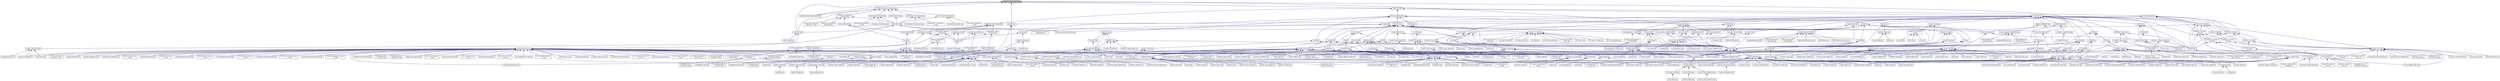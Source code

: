 digraph "execution_information.hpp"
{
  edge [fontname="Helvetica",fontsize="10",labelfontname="Helvetica",labelfontsize="10"];
  node [fontname="Helvetica",fontsize="10",shape=record];
  Node182 [label="execution_information.hpp",height=0.2,width=0.4,color="black", fillcolor="grey75", style="filled", fontcolor="black"];
  Node182 -> Node183 [dir="back",color="midnightblue",fontsize="10",style="solid",fontname="Helvetica"];
  Node183 [label="parallel_executor_information.hpp",height=0.2,width=0.4,color="black", fillcolor="white", style="filled",URL="$dc/d06/parallel__executor__information_8hpp.html"];
  Node182 -> Node184 [dir="back",color="midnightblue",fontsize="10",style="solid",fontname="Helvetica"];
  Node184 [label="set_operation.hpp",height=0.2,width=0.4,color="black", fillcolor="white", style="filled",URL="$dc/d52/set__operation_8hpp.html"];
  Node184 -> Node185 [dir="back",color="midnightblue",fontsize="10",style="solid",fontname="Helvetica"];
  Node185 [label="set_difference.hpp",height=0.2,width=0.4,color="black", fillcolor="white", style="filled",URL="$d9/d20/set__difference_8hpp.html"];
  Node185 -> Node186 [dir="back",color="midnightblue",fontsize="10",style="solid",fontname="Helvetica"];
  Node186 [label="parallel_set_operations.hpp",height=0.2,width=0.4,color="black", fillcolor="white", style="filled",URL="$d6/d3c/parallel__set__operations_8hpp.html"];
  Node186 -> Node187 [dir="back",color="midnightblue",fontsize="10",style="solid",fontname="Helvetica"];
  Node187 [label="includes.cpp",height=0.2,width=0.4,color="black", fillcolor="white", style="filled",URL="$dc/d10/includes_8cpp.html"];
  Node186 -> Node188 [dir="back",color="midnightblue",fontsize="10",style="solid",fontname="Helvetica"];
  Node188 [label="set_difference.cpp",height=0.2,width=0.4,color="black", fillcolor="white", style="filled",URL="$d5/d98/set__difference_8cpp.html"];
  Node186 -> Node189 [dir="back",color="midnightblue",fontsize="10",style="solid",fontname="Helvetica"];
  Node189 [label="set_intersection.cpp",height=0.2,width=0.4,color="black", fillcolor="white", style="filled",URL="$dd/d83/set__intersection_8cpp.html"];
  Node186 -> Node190 [dir="back",color="midnightblue",fontsize="10",style="solid",fontname="Helvetica"];
  Node190 [label="set_symmetric_difference.cpp",height=0.2,width=0.4,color="black", fillcolor="white", style="filled",URL="$d4/d0c/set__symmetric__difference_8cpp.html"];
  Node186 -> Node191 [dir="back",color="midnightblue",fontsize="10",style="solid",fontname="Helvetica"];
  Node191 [label="set_union.cpp",height=0.2,width=0.4,color="black", fillcolor="white", style="filled",URL="$d7/d76/set__union_8cpp.html"];
  Node185 -> Node192 [dir="back",color="midnightblue",fontsize="10",style="solid",fontname="Helvetica"];
  Node192 [label="algorithm.hpp",height=0.2,width=0.4,color="black", fillcolor="white", style="filled",URL="$de/d55/algorithm_8hpp.html"];
  Node192 -> Node193 [dir="back",color="midnightblue",fontsize="10",style="solid",fontname="Helvetica"];
  Node193 [label="parallel_algorithm.hpp",height=0.2,width=0.4,color="black", fillcolor="white", style="filled",URL="$d9/db1/parallel__algorithm_8hpp.html"];
  Node193 -> Node194 [dir="back",color="midnightblue",fontsize="10",style="solid",fontname="Helvetica"];
  Node194 [label="1d_stencil_4.cpp",height=0.2,width=0.4,color="black", fillcolor="white", style="filled",URL="$d1/d7d/1d__stencil__4_8cpp.html"];
  Node193 -> Node195 [dir="back",color="midnightblue",fontsize="10",style="solid",fontname="Helvetica"];
  Node195 [label="1d_stencil_4_parallel.cpp",height=0.2,width=0.4,color="black", fillcolor="white", style="filled",URL="$d6/d05/1d__stencil__4__parallel_8cpp.html"];
  Node193 -> Node196 [dir="back",color="midnightblue",fontsize="10",style="solid",fontname="Helvetica"];
  Node196 [label="1d_stencil_4_repart.cpp",height=0.2,width=0.4,color="black", fillcolor="white", style="filled",URL="$d0/d6b/1d__stencil__4__repart_8cpp.html"];
  Node193 -> Node197 [dir="back",color="midnightblue",fontsize="10",style="solid",fontname="Helvetica"];
  Node197 [label="1d_stencil_4_throttle.cpp",height=0.2,width=0.4,color="black", fillcolor="white", style="filled",URL="$d6/de5/1d__stencil__4__throttle_8cpp.html"];
  Node193 -> Node198 [dir="back",color="midnightblue",fontsize="10",style="solid",fontname="Helvetica"];
  Node198 [label="safe_object.cpp",height=0.2,width=0.4,color="black", fillcolor="white", style="filled",URL="$dd/d52/safe__object_8cpp.html"];
  Node193 -> Node199 [dir="back",color="midnightblue",fontsize="10",style="solid",fontname="Helvetica"];
  Node199 [label="vector_counting_dotproduct.cpp",height=0.2,width=0.4,color="black", fillcolor="white", style="filled",URL="$df/de9/vector__counting__dotproduct_8cpp.html"];
  Node193 -> Node200 [dir="back",color="midnightblue",fontsize="10",style="solid",fontname="Helvetica"];
  Node200 [label="vector_zip_dotproduct.cpp",height=0.2,width=0.4,color="black", fillcolor="white", style="filled",URL="$dc/d18/vector__zip__dotproduct_8cpp.html"];
  Node193 -> Node201 [dir="back",color="midnightblue",fontsize="10",style="solid",fontname="Helvetica"];
  Node201 [label="transpose_await.cpp",height=0.2,width=0.4,color="black", fillcolor="white", style="filled",URL="$de/d68/transpose__await_8cpp.html"];
  Node193 -> Node202 [dir="back",color="midnightblue",fontsize="10",style="solid",fontname="Helvetica"];
  Node202 [label="transpose_block.cpp",height=0.2,width=0.4,color="black", fillcolor="white", style="filled",URL="$d0/de1/transpose__block_8cpp.html"];
  Node193 -> Node203 [dir="back",color="midnightblue",fontsize="10",style="solid",fontname="Helvetica"];
  Node203 [label="transpose_block_numa.cpp",height=0.2,width=0.4,color="black", fillcolor="white", style="filled",URL="$dd/d3b/transpose__block__numa_8cpp.html"];
  Node193 -> Node204 [dir="back",color="midnightblue",fontsize="10",style="solid",fontname="Helvetica"];
  Node204 [label="transpose_smp.cpp",height=0.2,width=0.4,color="black", fillcolor="white", style="filled",URL="$d2/d99/transpose__smp_8cpp.html"];
  Node193 -> Node205 [dir="back",color="midnightblue",fontsize="10",style="solid",fontname="Helvetica"];
  Node205 [label="transpose_smp_block.cpp",height=0.2,width=0.4,color="black", fillcolor="white", style="filled",URL="$da/d4d/transpose__smp__block_8cpp.html"];
  Node193 -> Node206 [dir="back",color="midnightblue",fontsize="10",style="solid",fontname="Helvetica"];
  Node206 [label="foreach_scaling.cpp",height=0.2,width=0.4,color="black", fillcolor="white", style="filled",URL="$d4/d94/foreach__scaling_8cpp.html"];
  Node193 -> Node207 [dir="back",color="midnightblue",fontsize="10",style="solid",fontname="Helvetica"];
  Node207 [label="partitioned_vector\l_foreach.cpp",height=0.2,width=0.4,color="black", fillcolor="white", style="filled",URL="$df/d5f/partitioned__vector__foreach_8cpp.html"];
  Node193 -> Node208 [dir="back",color="midnightblue",fontsize="10",style="solid",fontname="Helvetica"];
  Node208 [label="is_executor_1691.cpp",height=0.2,width=0.4,color="black", fillcolor="white", style="filled",URL="$d2/d1e/is__executor__1691_8cpp.html"];
  Node193 -> Node209 [dir="back",color="midnightblue",fontsize="10",style="solid",fontname="Helvetica"];
  Node209 [label="static_chunker_2282.cpp",height=0.2,width=0.4,color="black", fillcolor="white", style="filled",URL="$d5/d52/static__chunker__2282_8cpp.html"];
  Node193 -> Node210 [dir="back",color="midnightblue",fontsize="10",style="solid",fontname="Helvetica"];
  Node210 [label="foreach_tests_projection.hpp",height=0.2,width=0.4,color="black", fillcolor="white", style="filled",URL="$dd/d98/algorithms_2foreach__tests__projection_8hpp.html"];
  Node210 -> Node211 [dir="back",color="midnightblue",fontsize="10",style="solid",fontname="Helvetica"];
  Node211 [label="foreach_projection.cpp",height=0.2,width=0.4,color="black", fillcolor="white", style="filled",URL="$d3/d3e/foreach__projection_8cpp.html"];
  Node193 -> Node212 [dir="back",color="midnightblue",fontsize="10",style="solid",fontname="Helvetica"];
  Node212 [label="persistent_executor\l_parameters.cpp",height=0.2,width=0.4,color="black", fillcolor="white", style="filled",URL="$db/d9b/persistent__executor__parameters_8cpp.html"];
  Node192 -> Node213 [dir="back",color="midnightblue",fontsize="10",style="solid",fontname="Helvetica"];
  Node213 [label="parallel_container\l_algorithm.hpp",height=0.2,width=0.4,color="black", fillcolor="white", style="filled",URL="$d4/d28/parallel__container__algorithm_8hpp.html"];
  Node213 -> Node214 [dir="back",color="midnightblue",fontsize="10",style="solid",fontname="Helvetica"];
  Node214 [label="foreach_tests.hpp",height=0.2,width=0.4,color="black", fillcolor="white", style="filled",URL="$d1/da3/container__algorithms_2foreach__tests_8hpp.html"];
  Node214 -> Node215 [dir="back",color="midnightblue",fontsize="10",style="solid",fontname="Helvetica"];
  Node215 [label="foreach_range.cpp",height=0.2,width=0.4,color="black", fillcolor="white", style="filled",URL="$d1/d8e/foreach__range_8cpp.html"];
  Node213 -> Node216 [dir="back",color="midnightblue",fontsize="10",style="solid",fontname="Helvetica"];
  Node216 [label="foreach_tests_projection.hpp",height=0.2,width=0.4,color="black", fillcolor="white", style="filled",URL="$d4/d89/container__algorithms_2foreach__tests__projection_8hpp.html"];
  Node216 -> Node217 [dir="back",color="midnightblue",fontsize="10",style="solid",fontname="Helvetica"];
  Node217 [label="foreach_range_projection.cpp",height=0.2,width=0.4,color="black", fillcolor="white", style="filled",URL="$d6/d56/foreach__range__projection_8cpp.html"];
  Node213 -> Node218 [dir="back",color="midnightblue",fontsize="10",style="solid",fontname="Helvetica"];
  Node218 [label="sort_range_tests.hpp",height=0.2,width=0.4,color="black", fillcolor="white", style="filled",URL="$df/d52/sort__range__tests_8hpp.html"];
  Node218 -> Node219 [dir="back",color="midnightblue",fontsize="10",style="solid",fontname="Helvetica"];
  Node219 [label="sort_range.cpp",height=0.2,width=0.4,color="black", fillcolor="white", style="filled",URL="$dd/d6a/sort__range_8cpp.html"];
  Node192 -> Node220 [dir="back",color="midnightblue",fontsize="10",style="solid",fontname="Helvetica"];
  Node220 [label="container_algorithms.hpp",height=0.2,width=0.4,color="black", fillcolor="white", style="filled",URL="$de/da1/container__algorithms_8hpp.html"];
  Node220 -> Node213 [dir="back",color="midnightblue",fontsize="10",style="solid",fontname="Helvetica"];
  Node192 -> Node221 [dir="back",color="midnightblue",fontsize="10",style="solid",fontname="Helvetica"];
  Node221 [label="segmented_algorithm.hpp",height=0.2,width=0.4,color="black", fillcolor="white", style="filled",URL="$d2/d57/segmented__algorithm_8hpp.html"];
  Node192 -> Node222 [dir="back",color="midnightblue",fontsize="10",style="solid",fontname="Helvetica"];
  Node222 [label="findfirstof_binary.cpp",height=0.2,width=0.4,color="black", fillcolor="white", style="filled",URL="$db/da2/findfirstof__binary_8cpp.html"];
  Node192 -> Node223 [dir="back",color="midnightblue",fontsize="10",style="solid",fontname="Helvetica"];
  Node223 [label="reduce_by_key.cpp",height=0.2,width=0.4,color="black", fillcolor="white", style="filled",URL="$dd/dde/reduce__by__key_8cpp.html"];
  Node192 -> Node224 [dir="back",color="midnightblue",fontsize="10",style="solid",fontname="Helvetica"];
  Node224 [label="sort_by_key.cpp",height=0.2,width=0.4,color="black", fillcolor="white", style="filled",URL="$df/daa/sort__by__key_8cpp.html"];
  Node184 -> Node225 [dir="back",color="midnightblue",fontsize="10",style="solid",fontname="Helvetica"];
  Node225 [label="set_intersection.hpp",height=0.2,width=0.4,color="black", fillcolor="white", style="filled",URL="$d1/dd5/set__intersection_8hpp.html"];
  Node225 -> Node186 [dir="back",color="midnightblue",fontsize="10",style="solid",fontname="Helvetica"];
  Node225 -> Node192 [dir="back",color="midnightblue",fontsize="10",style="solid",fontname="Helvetica"];
  Node184 -> Node226 [dir="back",color="midnightblue",fontsize="10",style="solid",fontname="Helvetica"];
  Node226 [label="set_symmetric_difference.hpp",height=0.2,width=0.4,color="black", fillcolor="white", style="filled",URL="$de/da4/set__symmetric__difference_8hpp.html"];
  Node226 -> Node186 [dir="back",color="midnightblue",fontsize="10",style="solid",fontname="Helvetica"];
  Node226 -> Node192 [dir="back",color="midnightblue",fontsize="10",style="solid",fontname="Helvetica"];
  Node184 -> Node227 [dir="back",color="midnightblue",fontsize="10",style="solid",fontname="Helvetica"];
  Node227 [label="set_union.hpp",height=0.2,width=0.4,color="black", fillcolor="white", style="filled",URL="$d9/d1a/set__union_8hpp.html"];
  Node227 -> Node186 [dir="back",color="midnightblue",fontsize="10",style="solid",fontname="Helvetica"];
  Node227 -> Node192 [dir="back",color="midnightblue",fontsize="10",style="solid",fontname="Helvetica"];
  Node182 -> Node228 [dir="back",color="midnightblue",fontsize="10",style="solid",fontname="Helvetica"];
  Node228 [label="partition.hpp",height=0.2,width=0.4,color="black", fillcolor="white", style="filled",URL="$db/d01/hpx_2parallel_2algorithms_2partition_8hpp.html"];
  Node228 -> Node229 [dir="back",color="midnightblue",fontsize="10",style="solid",fontname="Helvetica"];
  Node229 [label="parallel_partition.hpp",height=0.2,width=0.4,color="black", fillcolor="white", style="filled",URL="$d5/d82/parallel__partition_8hpp.html"];
  Node229 -> Node230 [dir="back",color="midnightblue",fontsize="10",style="solid",fontname="Helvetica"];
  Node230 [label="benchmark_partition.cpp",height=0.2,width=0.4,color="black", fillcolor="white", style="filled",URL="$d9/d88/benchmark__partition_8cpp.html"];
  Node229 -> Node231 [dir="back",color="midnightblue",fontsize="10",style="solid",fontname="Helvetica"];
  Node231 [label="benchmark_partition\l_copy.cpp",height=0.2,width=0.4,color="black", fillcolor="white", style="filled",URL="$d3/d0e/benchmark__partition__copy_8cpp.html"];
  Node229 -> Node232 [dir="back",color="midnightblue",fontsize="10",style="solid",fontname="Helvetica"];
  Node232 [label="partition_tests.hpp",height=0.2,width=0.4,color="black", fillcolor="white", style="filled",URL="$df/dd8/partition__tests_8hpp.html"];
  Node232 -> Node233 [dir="back",color="midnightblue",fontsize="10",style="solid",fontname="Helvetica"];
  Node233 [label="partition.cpp",height=0.2,width=0.4,color="black", fillcolor="white", style="filled",URL="$d6/daf/tests_2unit_2parallel_2algorithms_2partition_8cpp.html"];
  Node229 -> Node234 [dir="back",color="midnightblue",fontsize="10",style="solid",fontname="Helvetica"];
  Node234 [label="partition_copy_tests.hpp",height=0.2,width=0.4,color="black", fillcolor="white", style="filled",URL="$d9/dfa/partition__copy__tests_8hpp.html"];
  Node234 -> Node235 [dir="back",color="midnightblue",fontsize="10",style="solid",fontname="Helvetica"];
  Node235 [label="partition_copy.cpp",height=0.2,width=0.4,color="black", fillcolor="white", style="filled",URL="$d8/d61/partition__copy_8cpp.html"];
  Node229 -> Node236 [dir="back",color="midnightblue",fontsize="10",style="solid",fontname="Helvetica"];
  Node236 [label="stable_partition_tests.hpp",height=0.2,width=0.4,color="black", fillcolor="white", style="filled",URL="$d0/d99/stable__partition__tests_8hpp.html"];
  Node236 -> Node237 [dir="back",color="midnightblue",fontsize="10",style="solid",fontname="Helvetica"];
  Node237 [label="stable_partition.cpp",height=0.2,width=0.4,color="black", fillcolor="white", style="filled",URL="$db/dcd/stable__partition_8cpp.html"];
  Node229 -> Node238 [dir="back",color="midnightblue",fontsize="10",style="solid",fontname="Helvetica"];
  Node238 [label="partition_copy_range.cpp",height=0.2,width=0.4,color="black", fillcolor="white", style="filled",URL="$d6/df9/partition__copy__range_8cpp.html"];
  Node229 -> Node239 [dir="back",color="midnightblue",fontsize="10",style="solid",fontname="Helvetica"];
  Node239 [label="partition_range.cpp",height=0.2,width=0.4,color="black", fillcolor="white", style="filled",URL="$da/d9a/partition__range_8cpp.html"];
  Node228 -> Node240 [dir="back",color="midnightblue",fontsize="10",style="solid",fontname="Helvetica"];
  Node240 [label="partition.hpp",height=0.2,width=0.4,color="black", fillcolor="white", style="filled",URL="$d2/d20/hpx_2parallel_2container__algorithms_2partition_8hpp.html"];
  Node240 -> Node229 [dir="back",color="midnightblue",fontsize="10",style="solid",fontname="Helvetica"];
  Node240 -> Node220 [dir="back",color="midnightblue",fontsize="10",style="solid",fontname="Helvetica"];
  Node182 -> Node241 [dir="back",color="midnightblue",fontsize="10",style="solid",fontname="Helvetica"];
  Node241 [label="execution.hpp",height=0.2,width=0.4,color="black", fillcolor="white", style="filled",URL="$d7/d7f/execution_8hpp.html"];
  Node241 -> Node242 [dir="back",color="midnightblue",fontsize="10",style="solid",fontname="Helvetica"];
  Node242 [label="parallel_execution.hpp",height=0.2,width=0.4,color="black", fillcolor="white", style="filled",URL="$dd/d31/parallel__execution_8hpp.html"];
  Node242 -> Node243 [dir="back",color="midnightblue",fontsize="10",style="solid",fontname="Helvetica"];
  Node243 [label="customize_async.cpp",height=0.2,width=0.4,color="black", fillcolor="white", style="filled",URL="$d0/d82/customize__async_8cpp.html"];
  Node242 -> Node244 [dir="back",color="midnightblue",fontsize="10",style="solid",fontname="Helvetica"];
  Node244 [label="bulk_async.cpp",height=0.2,width=0.4,color="black", fillcolor="white", style="filled",URL="$d2/d56/bulk__async_8cpp.html"];
  Node242 -> Node245 [dir="back",color="midnightblue",fontsize="10",style="solid",fontname="Helvetica"];
  Node245 [label="resource_manager.cpp",height=0.2,width=0.4,color="black", fillcolor="white", style="filled",URL="$d8/d2f/tests_2unit_2threads_2resource__manager_8cpp.html"];
  Node241 -> Node246 [dir="back",color="midnightblue",fontsize="10",style="solid",fontname="Helvetica"];
  Node246 [label="barrier_hang.cpp",height=0.2,width=0.4,color="black", fillcolor="white", style="filled",URL="$dd/d8b/barrier__hang_8cpp.html"];
  Node182 -> Node247 [dir="back",color="midnightblue",fontsize="10",style="solid",fontname="Helvetica"];
  Node247 [label="thread_execution_information.hpp",height=0.2,width=0.4,color="black", fillcolor="white", style="filled",URL="$de/d24/thread__execution__information_8hpp.html"];
  Node247 -> Node183 [dir="back",color="midnightblue",fontsize="10",style="solid",fontname="Helvetica"];
  Node247 -> Node241 [dir="back",color="midnightblue",fontsize="10",style="solid",fontname="Helvetica"];
  Node247 -> Node248 [dir="back",color="midnightblue",fontsize="10",style="solid",fontname="Helvetica"];
  Node248 [label="default_executor.hpp",height=0.2,width=0.4,color="black", fillcolor="white", style="filled",URL="$dc/df1/parallel_2executors_2default__executor_8hpp.html"];
  Node248 -> Node249 [dir="back",color="midnightblue",fontsize="10",style="solid",fontname="Helvetica"];
  Node249 [label="executors.hpp",height=0.2,width=0.4,color="black", fillcolor="white", style="filled",URL="$d6/d4e/parallel_2executors_8hpp.html"];
  Node249 -> Node250 [dir="back",color="midnightblue",fontsize="10",style="solid",fontname="Helvetica"];
  Node250 [label="oversubscribing_resource\l_partitioner.cpp",height=0.2,width=0.4,color="black", fillcolor="white", style="filled",URL="$dd/dee/oversubscribing__resource__partitioner_8cpp.html"];
  Node249 -> Node251 [dir="back",color="midnightblue",fontsize="10",style="solid",fontname="Helvetica"];
  Node251 [label="simple_resource_partitioner.cpp",height=0.2,width=0.4,color="black", fillcolor="white", style="filled",URL="$d5/df9/simple__resource__partitioner_8cpp.html"];
  Node249 -> Node252 [dir="back",color="midnightblue",fontsize="10",style="solid",fontname="Helvetica"];
  Node252 [label="parallel_executors.hpp",height=0.2,width=0.4,color="black", fillcolor="white", style="filled",URL="$d5/d19/parallel__executors_8hpp.html"];
  Node252 -> Node253 [dir="back",color="midnightblue",fontsize="10",style="solid",fontname="Helvetica"];
  Node253 [label="cublas_matmul.cpp",height=0.2,width=0.4,color="black", fillcolor="white", style="filled",URL="$dd/d84/cublas__matmul_8cpp.html"];
  Node252 -> Node254 [dir="back",color="midnightblue",fontsize="10",style="solid",fontname="Helvetica"];
  Node254 [label="component_with_executor.cpp",height=0.2,width=0.4,color="black", fillcolor="white", style="filled",URL="$d4/d20/component__with__executor_8cpp.html"];
  Node252 -> Node203 [dir="back",color="midnightblue",fontsize="10",style="solid",fontname="Helvetica"];
  Node252 -> Node255 [dir="back",color="midnightblue",fontsize="10",style="solid",fontname="Helvetica"];
  Node255 [label="stream.cpp",height=0.2,width=0.4,color="black", fillcolor="white", style="filled",URL="$da/d5f/stream_8cpp.html"];
  Node252 -> Node208 [dir="back",color="midnightblue",fontsize="10",style="solid",fontname="Helvetica"];
  Node252 -> Node256 [dir="back",color="midnightblue",fontsize="10",style="solid",fontname="Helvetica"];
  Node256 [label="distribution_policy\l_executor.cpp",height=0.2,width=0.4,color="black", fillcolor="white", style="filled",URL="$da/d92/distribution__policy__executor_8cpp.html"];
  Node252 -> Node257 [dir="back",color="midnightblue",fontsize="10",style="solid",fontname="Helvetica"];
  Node257 [label="distribution_policy\l_executor_v1.cpp",height=0.2,width=0.4,color="black", fillcolor="white", style="filled",URL="$dd/d43/distribution__policy__executor__v1_8cpp.html"];
  Node252 -> Node258 [dir="back",color="midnightblue",fontsize="10",style="solid",fontname="Helvetica"];
  Node258 [label="apply_local_executor.cpp",height=0.2,width=0.4,color="black", fillcolor="white", style="filled",URL="$db/d84/apply__local__executor_8cpp.html"];
  Node252 -> Node259 [dir="back",color="midnightblue",fontsize="10",style="solid",fontname="Helvetica"];
  Node259 [label="apply_local_executor\l_v1.cpp",height=0.2,width=0.4,color="black", fillcolor="white", style="filled",URL="$dd/d53/apply__local__executor__v1_8cpp.html"];
  Node252 -> Node260 [dir="back",color="midnightblue",fontsize="10",style="solid",fontname="Helvetica"];
  Node260 [label="async_local_executor.cpp",height=0.2,width=0.4,color="black", fillcolor="white", style="filled",URL="$d4/dce/async__local__executor_8cpp.html"];
  Node252 -> Node261 [dir="back",color="midnightblue",fontsize="10",style="solid",fontname="Helvetica"];
  Node261 [label="async_local_executor\l_v1.cpp",height=0.2,width=0.4,color="black", fillcolor="white", style="filled",URL="$da/d4a/async__local__executor__v1_8cpp.html"];
  Node252 -> Node262 [dir="back",color="midnightblue",fontsize="10",style="solid",fontname="Helvetica"];
  Node262 [label="future_then_executor.cpp",height=0.2,width=0.4,color="black", fillcolor="white", style="filled",URL="$df/dbe/future__then__executor_8cpp.html"];
  Node252 -> Node263 [dir="back",color="midnightblue",fontsize="10",style="solid",fontname="Helvetica"];
  Node263 [label="future_then_executor\l_v1.cpp",height=0.2,width=0.4,color="black", fillcolor="white", style="filled",URL="$de/dc5/future__then__executor__v1_8cpp.html"];
  Node252 -> Node264 [dir="back",color="midnightblue",fontsize="10",style="solid",fontname="Helvetica"];
  Node264 [label="local_dataflow_executor.cpp",height=0.2,width=0.4,color="black", fillcolor="white", style="filled",URL="$d2/d73/local__dataflow__executor_8cpp.html"];
  Node252 -> Node265 [dir="back",color="midnightblue",fontsize="10",style="solid",fontname="Helvetica"];
  Node265 [label="local_dataflow_executor\l_v1.cpp",height=0.2,width=0.4,color="black", fillcolor="white", style="filled",URL="$df/d49/local__dataflow__executor__v1_8cpp.html"];
  Node252 -> Node266 [dir="back",color="midnightblue",fontsize="10",style="solid",fontname="Helvetica"];
  Node266 [label="destroy_tests.hpp",height=0.2,width=0.4,color="black", fillcolor="white", style="filled",URL="$db/d13/destroy__tests_8hpp.html"];
  Node266 -> Node267 [dir="back",color="midnightblue",fontsize="10",style="solid",fontname="Helvetica"];
  Node267 [label="destroy.cpp",height=0.2,width=0.4,color="black", fillcolor="white", style="filled",URL="$dd/d93/destroy_8cpp.html"];
  Node252 -> Node268 [dir="back",color="midnightblue",fontsize="10",style="solid",fontname="Helvetica"];
  Node268 [label="foreach_tests.hpp",height=0.2,width=0.4,color="black", fillcolor="white", style="filled",URL="$d4/d2c/algorithms_2foreach__tests_8hpp.html"];
  Node268 -> Node269 [dir="back",color="midnightblue",fontsize="10",style="solid",fontname="Helvetica"];
  Node269 [label="foreach.cpp",height=0.2,width=0.4,color="black", fillcolor="white", style="filled",URL="$d1/d33/foreach_8cpp.html"];
  Node268 -> Node270 [dir="back",color="midnightblue",fontsize="10",style="solid",fontname="Helvetica"];
  Node270 [label="foreach_executors.cpp",height=0.2,width=0.4,color="black", fillcolor="white", style="filled",URL="$d3/d54/foreach__executors_8cpp.html"];
  Node268 -> Node271 [dir="back",color="midnightblue",fontsize="10",style="solid",fontname="Helvetica"];
  Node271 [label="foreach_executors_v1.cpp",height=0.2,width=0.4,color="black", fillcolor="white", style="filled",URL="$dd/dda/foreach__executors__v1_8cpp.html"];
  Node268 -> Node272 [dir="back",color="midnightblue",fontsize="10",style="solid",fontname="Helvetica"];
  Node272 [label="foreachn.cpp",height=0.2,width=0.4,color="black", fillcolor="white", style="filled",URL="$d3/d1b/foreachn_8cpp.html"];
  Node268 -> Node273 [dir="back",color="midnightblue",fontsize="10",style="solid",fontname="Helvetica"];
  Node273 [label="foreach_datapar.cpp",height=0.2,width=0.4,color="black", fillcolor="white", style="filled",URL="$da/dfb/foreach__datapar_8cpp.html"];
  Node268 -> Node274 [dir="back",color="midnightblue",fontsize="10",style="solid",fontname="Helvetica"];
  Node274 [label="foreachn_datapar.cpp",height=0.2,width=0.4,color="black", fillcolor="white", style="filled",URL="$d3/ddd/foreachn__datapar_8cpp.html"];
  Node268 -> Node275 [dir="back",color="midnightblue",fontsize="10",style="solid",fontname="Helvetica"];
  Node275 [label="executor_parameters.cpp",height=0.2,width=0.4,color="black", fillcolor="white", style="filled",URL="$dc/d90/executor__parameters_8cpp.html"];
  Node268 -> Node276 [dir="back",color="midnightblue",fontsize="10",style="solid",fontname="Helvetica"];
  Node276 [label="executor_parameters\l_timer_hooks.cpp",height=0.2,width=0.4,color="black", fillcolor="white", style="filled",URL="$d4/d85/executor__parameters__timer__hooks_8cpp.html"];
  Node268 -> Node212 [dir="back",color="midnightblue",fontsize="10",style="solid",fontname="Helvetica"];
  Node252 -> Node277 [dir="back",color="midnightblue",fontsize="10",style="solid",fontname="Helvetica"];
  Node277 [label="foreach_tests_prefetching.hpp",height=0.2,width=0.4,color="black", fillcolor="white", style="filled",URL="$de/d0e/foreach__tests__prefetching_8hpp.html"];
  Node277 -> Node278 [dir="back",color="midnightblue",fontsize="10",style="solid",fontname="Helvetica"];
  Node278 [label="foreach_prefetching.cpp",height=0.2,width=0.4,color="black", fillcolor="white", style="filled",URL="$d4/df0/foreach__prefetching_8cpp.html"];
  Node277 -> Node279 [dir="back",color="midnightblue",fontsize="10",style="solid",fontname="Helvetica"];
  Node279 [label="foreach_prefetching\l_executors_v1.cpp",height=0.2,width=0.4,color="black", fillcolor="white", style="filled",URL="$dd/d50/foreach__prefetching__executors__v1_8cpp.html"];
  Node252 -> Node280 [dir="back",color="midnightblue",fontsize="10",style="solid",fontname="Helvetica"];
  Node280 [label="inclusive_scan_tests.hpp",height=0.2,width=0.4,color="black", fillcolor="white", style="filled",URL="$d1/d1e/inclusive__scan__tests_8hpp.html"];
  Node280 -> Node281 [dir="back",color="midnightblue",fontsize="10",style="solid",fontname="Helvetica"];
  Node281 [label="inclusive_scan.cpp",height=0.2,width=0.4,color="black", fillcolor="white", style="filled",URL="$d4/d31/inclusive__scan_8cpp.html"];
  Node280 -> Node282 [dir="back",color="midnightblue",fontsize="10",style="solid",fontname="Helvetica"];
  Node282 [label="inclusive_scan_executors\l_v1.cpp",height=0.2,width=0.4,color="black", fillcolor="white", style="filled",URL="$da/dda/inclusive__scan__executors__v1_8cpp.html"];
  Node252 -> Node283 [dir="back",color="midnightblue",fontsize="10",style="solid",fontname="Helvetica"];
  Node283 [label="is_sorted_tests.hpp",height=0.2,width=0.4,color="black", fillcolor="white", style="filled",URL="$d7/d7f/is__sorted__tests_8hpp.html"];
  Node283 -> Node284 [dir="back",color="midnightblue",fontsize="10",style="solid",fontname="Helvetica"];
  Node284 [label="is_sorted.cpp",height=0.2,width=0.4,color="black", fillcolor="white", style="filled",URL="$df/d8f/is__sorted_8cpp.html"];
  Node283 -> Node285 [dir="back",color="midnightblue",fontsize="10",style="solid",fontname="Helvetica"];
  Node285 [label="is_sorted_executors\l_v1.cpp",height=0.2,width=0.4,color="black", fillcolor="white", style="filled",URL="$d1/d98/is__sorted__executors__v1_8cpp.html"];
  Node252 -> Node286 [dir="back",color="midnightblue",fontsize="10",style="solid",fontname="Helvetica"];
  Node286 [label="uninitialized_copy\l_tests.hpp",height=0.2,width=0.4,color="black", fillcolor="white", style="filled",URL="$d4/dae/uninitialized__copy__tests_8hpp.html"];
  Node286 -> Node287 [dir="back",color="midnightblue",fontsize="10",style="solid",fontname="Helvetica"];
  Node287 [label="uninitialized_copy.cpp",height=0.2,width=0.4,color="black", fillcolor="white", style="filled",URL="$d7/d92/uninitialized__copy_8cpp.html"];
  Node286 -> Node288 [dir="back",color="midnightblue",fontsize="10",style="solid",fontname="Helvetica"];
  Node288 [label="uninitialized_copy\l_executors_v1.cpp",height=0.2,width=0.4,color="black", fillcolor="white", style="filled",URL="$da/d28/uninitialized__copy__executors__v1_8cpp.html"];
  Node252 -> Node289 [dir="back",color="midnightblue",fontsize="10",style="solid",fontname="Helvetica"];
  Node289 [label="uninitialized_default\l_construct_tests.hpp",height=0.2,width=0.4,color="black", fillcolor="white", style="filled",URL="$de/def/uninitialized__default__construct__tests_8hpp.html"];
  Node289 -> Node290 [dir="back",color="midnightblue",fontsize="10",style="solid",fontname="Helvetica"];
  Node290 [label="uninitialized_default\l_construct.cpp",height=0.2,width=0.4,color="black", fillcolor="white", style="filled",URL="$d0/d35/uninitialized__default__construct_8cpp.html"];
  Node252 -> Node291 [dir="back",color="midnightblue",fontsize="10",style="solid",fontname="Helvetica"];
  Node291 [label="uninitialized_move\l_tests.hpp",height=0.2,width=0.4,color="black", fillcolor="white", style="filled",URL="$d4/daa/uninitialized__move__tests_8hpp.html"];
  Node291 -> Node292 [dir="back",color="midnightblue",fontsize="10",style="solid",fontname="Helvetica"];
  Node292 [label="uninitialized_move.cpp",height=0.2,width=0.4,color="black", fillcolor="white", style="filled",URL="$d9/da0/uninitialized__move_8cpp.html"];
  Node252 -> Node293 [dir="back",color="midnightblue",fontsize="10",style="solid",fontname="Helvetica"];
  Node293 [label="uninitialized_value\l_construct_tests.hpp",height=0.2,width=0.4,color="black", fillcolor="white", style="filled",URL="$dc/d40/uninitialized__value__construct__tests_8hpp.html"];
  Node293 -> Node294 [dir="back",color="midnightblue",fontsize="10",style="solid",fontname="Helvetica"];
  Node294 [label="uninitialized_value\l_construct.cpp",height=0.2,width=0.4,color="black", fillcolor="white", style="filled",URL="$de/d0f/uninitialized__value__construct_8cpp.html"];
  Node252 -> Node244 [dir="back",color="midnightblue",fontsize="10",style="solid",fontname="Helvetica"];
  Node252 -> Node295 [dir="back",color="midnightblue",fontsize="10",style="solid",fontname="Helvetica"];
  Node295 [label="bulk_async_v1.cpp",height=0.2,width=0.4,color="black", fillcolor="white", style="filled",URL="$d5/d1d/bulk__async__v1_8cpp.html"];
  Node252 -> Node296 [dir="back",color="midnightblue",fontsize="10",style="solid",fontname="Helvetica"];
  Node296 [label="created_executor.cpp",height=0.2,width=0.4,color="black", fillcolor="white", style="filled",URL="$d9/dca/created__executor_8cpp.html"];
  Node252 -> Node297 [dir="back",color="midnightblue",fontsize="10",style="solid",fontname="Helvetica"];
  Node297 [label="created_executor_v1.cpp",height=0.2,width=0.4,color="black", fillcolor="white", style="filled",URL="$de/ddd/created__executor__v1_8cpp.html"];
  Node252 -> Node275 [dir="back",color="midnightblue",fontsize="10",style="solid",fontname="Helvetica"];
  Node252 -> Node276 [dir="back",color="midnightblue",fontsize="10",style="solid",fontname="Helvetica"];
  Node252 -> Node298 [dir="back",color="midnightblue",fontsize="10",style="solid",fontname="Helvetica"];
  Node298 [label="minimal_async_executor.cpp",height=0.2,width=0.4,color="black", fillcolor="white", style="filled",URL="$d8/d83/minimal__async__executor_8cpp.html"];
  Node252 -> Node299 [dir="back",color="midnightblue",fontsize="10",style="solid",fontname="Helvetica"];
  Node299 [label="minimal_async_executor\l_v1.cpp",height=0.2,width=0.4,color="black", fillcolor="white", style="filled",URL="$d3/d41/minimal__async__executor__v1_8cpp.html"];
  Node252 -> Node300 [dir="back",color="midnightblue",fontsize="10",style="solid",fontname="Helvetica"];
  Node300 [label="minimal_sync_executor.cpp",height=0.2,width=0.4,color="black", fillcolor="white", style="filled",URL="$d3/ded/minimal__sync__executor_8cpp.html"];
  Node252 -> Node301 [dir="back",color="midnightblue",fontsize="10",style="solid",fontname="Helvetica"];
  Node301 [label="minimal_sync_executor\l_v1.cpp",height=0.2,width=0.4,color="black", fillcolor="white", style="filled",URL="$d8/d5e/minimal__sync__executor__v1_8cpp.html"];
  Node252 -> Node302 [dir="back",color="midnightblue",fontsize="10",style="solid",fontname="Helvetica"];
  Node302 [label="minimal_timed_async\l_executor.cpp",height=0.2,width=0.4,color="black", fillcolor="white", style="filled",URL="$d7/de3/minimal__timed__async__executor_8cpp.html"];
  Node252 -> Node303 [dir="back",color="midnightblue",fontsize="10",style="solid",fontname="Helvetica"];
  Node303 [label="minimal_timed_async\l_executor_v1.cpp",height=0.2,width=0.4,color="black", fillcolor="white", style="filled",URL="$dc/d41/minimal__timed__async__executor__v1_8cpp.html"];
  Node252 -> Node304 [dir="back",color="midnightblue",fontsize="10",style="solid",fontname="Helvetica"];
  Node304 [label="minimal_timed_sync\l_executor.cpp",height=0.2,width=0.4,color="black", fillcolor="white", style="filled",URL="$d0/dc2/minimal__timed__sync__executor_8cpp.html"];
  Node252 -> Node305 [dir="back",color="midnightblue",fontsize="10",style="solid",fontname="Helvetica"];
  Node305 [label="minimal_timed_sync\l_executor_v1.cpp",height=0.2,width=0.4,color="black", fillcolor="white", style="filled",URL="$d8/db4/minimal__timed__sync__executor__v1_8cpp.html"];
  Node252 -> Node306 [dir="back",color="midnightblue",fontsize="10",style="solid",fontname="Helvetica"];
  Node306 [label="parallel_executor.cpp",height=0.2,width=0.4,color="black", fillcolor="white", style="filled",URL="$de/d9d/parallel__executor_8cpp.html"];
  Node252 -> Node307 [dir="back",color="midnightblue",fontsize="10",style="solid",fontname="Helvetica"];
  Node307 [label="parallel_executor_v1.cpp",height=0.2,width=0.4,color="black", fillcolor="white", style="filled",URL="$d4/db4/parallel__executor__v1_8cpp.html"];
  Node252 -> Node308 [dir="back",color="midnightblue",fontsize="10",style="solid",fontname="Helvetica"];
  Node308 [label="parallel_fork_executor.cpp",height=0.2,width=0.4,color="black", fillcolor="white", style="filled",URL="$d3/d7a/parallel__fork__executor_8cpp.html"];
  Node252 -> Node309 [dir="back",color="midnightblue",fontsize="10",style="solid",fontname="Helvetica"];
  Node309 [label="parallel_fork_executor\l_v1.cpp",height=0.2,width=0.4,color="black", fillcolor="white", style="filled",URL="$d2/d6e/parallel__fork__executor__v1_8cpp.html"];
  Node252 -> Node212 [dir="back",color="midnightblue",fontsize="10",style="solid",fontname="Helvetica"];
  Node252 -> Node310 [dir="back",color="midnightblue",fontsize="10",style="solid",fontname="Helvetica"];
  Node310 [label="sequenced_executor.cpp",height=0.2,width=0.4,color="black", fillcolor="white", style="filled",URL="$db/d8b/sequenced__executor_8cpp.html"];
  Node252 -> Node311 [dir="back",color="midnightblue",fontsize="10",style="solid",fontname="Helvetica"];
  Node311 [label="sequential_executor\l_v1.cpp",height=0.2,width=0.4,color="black", fillcolor="white", style="filled",URL="$dc/d59/sequential__executor__v1_8cpp.html"];
  Node252 -> Node312 [dir="back",color="midnightblue",fontsize="10",style="solid",fontname="Helvetica"];
  Node312 [label="shared_parallel_executor.cpp",height=0.2,width=0.4,color="black", fillcolor="white", style="filled",URL="$d9/d62/shared__parallel__executor_8cpp.html"];
  Node252 -> Node313 [dir="back",color="midnightblue",fontsize="10",style="solid",fontname="Helvetica"];
  Node313 [label="shared_parallel_executor\l_v1.cpp",height=0.2,width=0.4,color="black", fillcolor="white", style="filled",URL="$d3/d6f/shared__parallel__executor__v1_8cpp.html"];
  Node252 -> Node314 [dir="back",color="midnightblue",fontsize="10",style="solid",fontname="Helvetica"];
  Node314 [label="timed_parallel_executor.cpp",height=0.2,width=0.4,color="black", fillcolor="white", style="filled",URL="$d6/d72/timed__parallel__executor_8cpp.html"];
  Node252 -> Node315 [dir="back",color="midnightblue",fontsize="10",style="solid",fontname="Helvetica"];
  Node315 [label="timed_parallel_executor\l_v1.cpp",height=0.2,width=0.4,color="black", fillcolor="white", style="filled",URL="$d7/dd1/timed__parallel__executor__v1_8cpp.html"];
  Node252 -> Node316 [dir="back",color="midnightblue",fontsize="10",style="solid",fontname="Helvetica"];
  Node316 [label="timed_this_thread_executors.cpp",height=0.2,width=0.4,color="black", fillcolor="white", style="filled",URL="$dc/dc3/timed__this__thread__executors_8cpp.html"];
  Node252 -> Node317 [dir="back",color="midnightblue",fontsize="10",style="solid",fontname="Helvetica"];
  Node317 [label="timed_this_thread_executors\l_v1.cpp",height=0.2,width=0.4,color="black", fillcolor="white", style="filled",URL="$d2/d52/timed__this__thread__executors__v1_8cpp.html"];
  Node252 -> Node318 [dir="back",color="midnightblue",fontsize="10",style="solid",fontname="Helvetica"];
  Node318 [label="timed_thread_pool_executors.cpp",height=0.2,width=0.4,color="black", fillcolor="white", style="filled",URL="$d7/d74/timed__thread__pool__executors_8cpp.html"];
  Node252 -> Node319 [dir="back",color="midnightblue",fontsize="10",style="solid",fontname="Helvetica"];
  Node319 [label="timed_thread_pool_executors\l_v1.cpp",height=0.2,width=0.4,color="black", fillcolor="white", style="filled",URL="$dd/d64/timed__thread__pool__executors__v1_8cpp.html"];
  Node252 -> Node245 [dir="back",color="midnightblue",fontsize="10",style="solid",fontname="Helvetica"];
  Node249 -> Node241 [dir="back",color="midnightblue",fontsize="10",style="solid",fontname="Helvetica"];
  Node247 -> Node320 [dir="back",color="midnightblue",fontsize="10",style="solid",fontname="Helvetica"];
  Node320 [label="this_thread_executors.hpp",height=0.2,width=0.4,color="black", fillcolor="white", style="filled",URL="$da/d68/parallel_2executors_2this__thread__executors_8hpp.html"];
  Node320 -> Node249 [dir="back",color="midnightblue",fontsize="10",style="solid",fontname="Helvetica"];
  Node320 -> Node321 [dir="back",color="midnightblue",fontsize="10",style="solid",fontname="Helvetica"];
  Node321 [label="this_thread_executors.cpp",height=0.2,width=0.4,color="black", fillcolor="white", style="filled",URL="$d5/da8/tests_2unit_2parallel_2executors_2this__thread__executors_8cpp.html"];
  Node320 -> Node322 [dir="back",color="midnightblue",fontsize="10",style="solid",fontname="Helvetica"];
  Node322 [label="this_thread_executors\l_v1.cpp",height=0.2,width=0.4,color="black", fillcolor="white", style="filled",URL="$d1/d20/this__thread__executors__v1_8cpp.html"];
  Node247 -> Node323 [dir="back",color="midnightblue",fontsize="10",style="solid",fontname="Helvetica"];
  Node323 [label="thread_pool_attached\l_executors.hpp",height=0.2,width=0.4,color="black", fillcolor="white", style="filled",URL="$d8/d41/parallel_2executors_2thread__pool__attached__executors_8hpp.html"];
  Node323 -> Node324 [dir="back",color="midnightblue",fontsize="10",style="solid",fontname="Helvetica"];
  Node324 [label="block_executor.hpp",height=0.2,width=0.4,color="black", fillcolor="white", style="filled",URL="$dc/d6f/block__executor_8hpp.html"];
  Node324 -> Node325 [dir="back",color="midnightblue",fontsize="10",style="solid",fontname="Helvetica"];
  Node325 [label="block_allocator.hpp",height=0.2,width=0.4,color="black", fillcolor="white", style="filled",URL="$d9/d7a/block__allocator_8hpp.html"];
  Node325 -> Node326 [dir="back",color="midnightblue",fontsize="10",style="solid",fontname="Helvetica"];
  Node326 [label="host.hpp",height=0.2,width=0.4,color="black", fillcolor="white", style="filled",URL="$dd/d78/host_8hpp.html"];
  Node326 -> Node327 [dir="back",color="midnightblue",fontsize="10",style="solid",fontname="Helvetica"];
  Node327 [label="compute.hpp",height=0.2,width=0.4,color="black", fillcolor="white", style="filled",URL="$df/dd0/compute_8hpp.html"];
  Node327 -> Node253 [dir="back",color="midnightblue",fontsize="10",style="solid",fontname="Helvetica"];
  Node327 -> Node328 [dir="back",color="midnightblue",fontsize="10",style="solid",fontname="Helvetica"];
  Node328 [label="synchronize.cpp",height=0.2,width=0.4,color="black", fillcolor="white", style="filled",URL="$da/da2/synchronize_8cpp.html"];
  Node327 -> Node255 [dir="back",color="midnightblue",fontsize="10",style="solid",fontname="Helvetica"];
  Node327 -> Node329 [dir="back",color="midnightblue",fontsize="10",style="solid",fontname="Helvetica"];
  Node329 [label="for_each_value_proxy.cpp",height=0.2,width=0.4,color="black", fillcolor="white", style="filled",URL="$d1/d78/for__each__value__proxy_8cpp.html"];
  Node327 -> Node330 [dir="back",color="midnightblue",fontsize="10",style="solid",fontname="Helvetica"];
  Node330 [label="block_allocator.cpp",height=0.2,width=0.4,color="black", fillcolor="white", style="filled",URL="$dc/d4a/block__allocator_8cpp.html"];
  Node327 -> Node331 [dir="back",color="midnightblue",fontsize="10",style="solid",fontname="Helvetica"];
  Node331 [label="partitioned_vector\l_target.cpp",height=0.2,width=0.4,color="black", fillcolor="white", style="filled",URL="$d9/dd1/partitioned__vector__target_8cpp.html"];
  Node324 -> Node326 [dir="back",color="midnightblue",fontsize="10",style="solid",fontname="Helvetica"];
  Node323 -> Node249 [dir="back",color="midnightblue",fontsize="10",style="solid",fontname="Helvetica"];
  Node323 -> Node332 [dir="back",color="midnightblue",fontsize="10",style="solid",fontname="Helvetica"];
  Node332 [label="thread_pool_attached\l_executors.cpp",height=0.2,width=0.4,color="black", fillcolor="white", style="filled",URL="$d9/dfb/tests_2unit_2parallel_2executors_2thread__pool__attached__executors_8cpp.html"];
  Node323 -> Node333 [dir="back",color="midnightblue",fontsize="10",style="solid",fontname="Helvetica"];
  Node333 [label="thread_pool_attached\l_executors_v1.cpp",height=0.2,width=0.4,color="black", fillcolor="white", style="filled",URL="$d2/d5d/thread__pool__attached__executors__v1_8cpp.html"];
  Node247 -> Node334 [dir="back",color="midnightblue",fontsize="10",style="solid",fontname="Helvetica"];
  Node334 [label="thread_pool_executors.hpp",height=0.2,width=0.4,color="black", fillcolor="white", style="filled",URL="$d7/dc4/parallel_2executors_2thread__pool__executors_8hpp.html"];
  Node334 -> Node249 [dir="back",color="midnightblue",fontsize="10",style="solid",fontname="Helvetica"];
  Node334 -> Node335 [dir="back",color="midnightblue",fontsize="10",style="solid",fontname="Helvetica"];
  Node335 [label="thread_pool_executors.cpp",height=0.2,width=0.4,color="black", fillcolor="white", style="filled",URL="$d4/d70/tests_2unit_2parallel_2executors_2thread__pool__executors_8cpp.html"];
  Node334 -> Node336 [dir="back",color="midnightblue",fontsize="10",style="solid",fontname="Helvetica"];
  Node336 [label="thread_pool_executors\l_v1.cpp",height=0.2,width=0.4,color="black", fillcolor="white", style="filled",URL="$d6/d67/thread__pool__executors__v1_8cpp.html"];
  Node247 -> Node337 [dir="back",color="midnightblue",fontsize="10",style="solid",fontname="Helvetica"];
  Node337 [label="thread_pool_os_executors.hpp",height=0.2,width=0.4,color="black", fillcolor="white", style="filled",URL="$d7/dab/parallel_2executors_2thread__pool__os__executors_8hpp.html"];
  Node337 -> Node249 [dir="back",color="midnightblue",fontsize="10",style="solid",fontname="Helvetica"];
  Node337 -> Node338 [dir="back",color="midnightblue",fontsize="10",style="solid",fontname="Helvetica"];
  Node338 [label="thread_pool_os_executors.cpp",height=0.2,width=0.4,color="black", fillcolor="white", style="filled",URL="$da/d9a/tests_2unit_2parallel_2executors_2thread__pool__os__executors_8cpp.html"];
  Node337 -> Node339 [dir="back",color="midnightblue",fontsize="10",style="solid",fontname="Helvetica"];
  Node339 [label="thread_pool_os_executors\l_v1.cpp",height=0.2,width=0.4,color="black", fillcolor="white", style="filled",URL="$d7/d15/thread__pool__os__executors__v1_8cpp.html"];
  Node182 -> Node340 [dir="back",color="midnightblue",fontsize="10",style="solid",fontname="Helvetica"];
  Node340 [label="chunk_size.hpp",height=0.2,width=0.4,color="black", fillcolor="white", style="filled",URL="$dc/d37/chunk__size_8hpp.html"];
  Node340 -> Node341 [dir="back",color="midnightblue",fontsize="10",style="solid",fontname="Helvetica"];
  Node341 [label="foreach_partitioner.hpp",height=0.2,width=0.4,color="black", fillcolor="white", style="filled",URL="$de/deb/foreach__partitioner_8hpp.html"];
  Node341 -> Node342 [dir="back",color="midnightblue",fontsize="10",style="solid",fontname="Helvetica"];
  Node342 [label="copy.hpp",height=0.2,width=0.4,color="black", fillcolor="white", style="filled",URL="$d3/d90/algorithms_2copy_8hpp.html"];
  Node342 -> Node343 [dir="back",color="midnightblue",fontsize="10",style="solid",fontname="Helvetica"];
  Node343 [label="parallel_copy.hpp",height=0.2,width=0.4,color="black", fillcolor="white", style="filled",URL="$d8/d06/parallel__copy_8hpp.html"];
  Node343 -> Node253 [dir="back",color="midnightblue",fontsize="10",style="solid",fontname="Helvetica"];
  Node343 -> Node255 [dir="back",color="midnightblue",fontsize="10",style="solid",fontname="Helvetica"];
  Node343 -> Node230 [dir="back",color="midnightblue",fontsize="10",style="solid",fontname="Helvetica"];
  Node343 -> Node344 [dir="back",color="midnightblue",fontsize="10",style="solid",fontname="Helvetica"];
  Node344 [label="scan_shortlength.cpp",height=0.2,width=0.4,color="black", fillcolor="white", style="filled",URL="$de/d75/scan__shortlength_8cpp.html"];
  Node343 -> Node345 [dir="back",color="midnightblue",fontsize="10",style="solid",fontname="Helvetica"];
  Node345 [label="copy.cpp",height=0.2,width=0.4,color="black", fillcolor="white", style="filled",URL="$d9/d54/copy_8cpp.html"];
  Node343 -> Node346 [dir="back",color="midnightblue",fontsize="10",style="solid",fontname="Helvetica"];
  Node346 [label="copyif_bad_alloc.cpp",height=0.2,width=0.4,color="black", fillcolor="white", style="filled",URL="$d0/ddd/copyif__bad__alloc_8cpp.html"];
  Node343 -> Node347 [dir="back",color="midnightblue",fontsize="10",style="solid",fontname="Helvetica"];
  Node347 [label="copyif_exception.cpp",height=0.2,width=0.4,color="black", fillcolor="white", style="filled",URL="$dc/d81/copyif__exception_8cpp.html"];
  Node343 -> Node348 [dir="back",color="midnightblue",fontsize="10",style="solid",fontname="Helvetica"];
  Node348 [label="copyif_forward.cpp",height=0.2,width=0.4,color="black", fillcolor="white", style="filled",URL="$d3/d04/copyif__forward_8cpp.html"];
  Node343 -> Node349 [dir="back",color="midnightblue",fontsize="10",style="solid",fontname="Helvetica"];
  Node349 [label="copyif_input.cpp",height=0.2,width=0.4,color="black", fillcolor="white", style="filled",URL="$d5/d41/copyif__input_8cpp.html"];
  Node343 -> Node350 [dir="back",color="midnightblue",fontsize="10",style="solid",fontname="Helvetica"];
  Node350 [label="copyif_random.cpp",height=0.2,width=0.4,color="black", fillcolor="white", style="filled",URL="$dc/d22/copyif__random_8cpp.html"];
  Node343 -> Node351 [dir="back",color="midnightblue",fontsize="10",style="solid",fontname="Helvetica"];
  Node351 [label="copyn.cpp",height=0.2,width=0.4,color="black", fillcolor="white", style="filled",URL="$d3/d44/copyn_8cpp.html"];
  Node343 -> Node352 [dir="back",color="midnightblue",fontsize="10",style="solid",fontname="Helvetica"];
  Node352 [label="copy_range.cpp",height=0.2,width=0.4,color="black", fillcolor="white", style="filled",URL="$d8/d92/copy__range_8cpp.html"];
  Node343 -> Node353 [dir="back",color="midnightblue",fontsize="10",style="solid",fontname="Helvetica"];
  Node353 [label="copyif_range.cpp",height=0.2,width=0.4,color="black", fillcolor="white", style="filled",URL="$dc/dff/copyif__range_8cpp.html"];
  Node343 -> Node354 [dir="back",color="midnightblue",fontsize="10",style="solid",fontname="Helvetica"];
  Node354 [label="partitioned_vector\l_copy.cpp",height=0.2,width=0.4,color="black", fillcolor="white", style="filled",URL="$d9/d91/partitioned__vector__copy_8cpp.html"];
  Node342 -> Node192 [dir="back",color="midnightblue",fontsize="10",style="solid",fontname="Helvetica"];
  Node342 -> Node355 [dir="back",color="midnightblue",fontsize="10",style="solid",fontname="Helvetica"];
  Node355 [label="reduce_by_key.hpp",height=0.2,width=0.4,color="black", fillcolor="white", style="filled",URL="$d9/d4a/reduce__by__key_8hpp.html"];
  Node355 -> Node356 [dir="back",color="midnightblue",fontsize="10",style="solid",fontname="Helvetica"];
  Node356 [label="parallel_reduce.hpp",height=0.2,width=0.4,color="black", fillcolor="white", style="filled",URL="$d4/d04/parallel__reduce_8hpp.html"];
  Node356 -> Node357 [dir="back",color="midnightblue",fontsize="10",style="solid",fontname="Helvetica"];
  Node357 [label="reduce_.cpp",height=0.2,width=0.4,color="black", fillcolor="white", style="filled",URL="$d5/d03/reduce___8cpp.html"];
  Node356 -> Node358 [dir="back",color="midnightblue",fontsize="10",style="solid",fontname="Helvetica"];
  Node358 [label="partitioned_vector\l_reduce.cpp",height=0.2,width=0.4,color="black", fillcolor="white", style="filled",URL="$d0/d35/partitioned__vector__reduce_8cpp.html"];
  Node355 -> Node223 [dir="back",color="midnightblue",fontsize="10",style="solid",fontname="Helvetica"];
  Node342 -> Node359 [dir="back",color="midnightblue",fontsize="10",style="solid",fontname="Helvetica"];
  Node359 [label="remove_copy.hpp",height=0.2,width=0.4,color="black", fillcolor="white", style="filled",URL="$d6/db8/algorithms_2remove__copy_8hpp.html"];
  Node359 -> Node360 [dir="back",color="midnightblue",fontsize="10",style="solid",fontname="Helvetica"];
  Node360 [label="parallel_remove_copy.hpp",height=0.2,width=0.4,color="black", fillcolor="white", style="filled",URL="$d3/d53/parallel__remove__copy_8hpp.html"];
  Node360 -> Node344 [dir="back",color="midnightblue",fontsize="10",style="solid",fontname="Helvetica"];
  Node360 -> Node361 [dir="back",color="midnightblue",fontsize="10",style="solid",fontname="Helvetica"];
  Node361 [label="remove_copy.cpp",height=0.2,width=0.4,color="black", fillcolor="white", style="filled",URL="$de/db8/remove__copy_8cpp.html"];
  Node360 -> Node362 [dir="back",color="midnightblue",fontsize="10",style="solid",fontname="Helvetica"];
  Node362 [label="remove_copy_if.cpp",height=0.2,width=0.4,color="black", fillcolor="white", style="filled",URL="$d1/d0f/remove__copy__if_8cpp.html"];
  Node360 -> Node363 [dir="back",color="midnightblue",fontsize="10",style="solid",fontname="Helvetica"];
  Node363 [label="remove_copy_if_range.cpp",height=0.2,width=0.4,color="black", fillcolor="white", style="filled",URL="$df/d42/remove__copy__if__range_8cpp.html"];
  Node360 -> Node364 [dir="back",color="midnightblue",fontsize="10",style="solid",fontname="Helvetica"];
  Node364 [label="remove_copy_range.cpp",height=0.2,width=0.4,color="black", fillcolor="white", style="filled",URL="$dd/d90/remove__copy__range_8cpp.html"];
  Node359 -> Node192 [dir="back",color="midnightblue",fontsize="10",style="solid",fontname="Helvetica"];
  Node359 -> Node365 [dir="back",color="midnightblue",fontsize="10",style="solid",fontname="Helvetica"];
  Node365 [label="remove_copy.hpp",height=0.2,width=0.4,color="black", fillcolor="white", style="filled",URL="$d5/d0b/container__algorithms_2remove__copy_8hpp.html"];
  Node365 -> Node360 [dir="back",color="midnightblue",fontsize="10",style="solid",fontname="Helvetica"];
  Node365 -> Node220 [dir="back",color="midnightblue",fontsize="10",style="solid",fontname="Helvetica"];
  Node342 -> Node366 [dir="back",color="midnightblue",fontsize="10",style="solid",fontname="Helvetica"];
  Node366 [label="reverse.hpp",height=0.2,width=0.4,color="black", fillcolor="white", style="filled",URL="$d2/df8/algorithms_2reverse_8hpp.html"];
  Node366 -> Node367 [dir="back",color="midnightblue",fontsize="10",style="solid",fontname="Helvetica"];
  Node367 [label="parallel_reverse.hpp",height=0.2,width=0.4,color="black", fillcolor="white", style="filled",URL="$d0/d25/parallel__reverse_8hpp.html"];
  Node367 -> Node368 [dir="back",color="midnightblue",fontsize="10",style="solid",fontname="Helvetica"];
  Node368 [label="reverse.cpp",height=0.2,width=0.4,color="black", fillcolor="white", style="filled",URL="$d8/dc4/reverse_8cpp.html"];
  Node367 -> Node369 [dir="back",color="midnightblue",fontsize="10",style="solid",fontname="Helvetica"];
  Node369 [label="reverse_copy.cpp",height=0.2,width=0.4,color="black", fillcolor="white", style="filled",URL="$dd/d14/reverse__copy_8cpp.html"];
  Node367 -> Node370 [dir="back",color="midnightblue",fontsize="10",style="solid",fontname="Helvetica"];
  Node370 [label="reverse_copy_range.cpp",height=0.2,width=0.4,color="black", fillcolor="white", style="filled",URL="$dc/d43/reverse__copy__range_8cpp.html"];
  Node367 -> Node371 [dir="back",color="midnightblue",fontsize="10",style="solid",fontname="Helvetica"];
  Node371 [label="reverse_range.cpp",height=0.2,width=0.4,color="black", fillcolor="white", style="filled",URL="$df/de9/reverse__range_8cpp.html"];
  Node366 -> Node192 [dir="back",color="midnightblue",fontsize="10",style="solid",fontname="Helvetica"];
  Node366 -> Node372 [dir="back",color="midnightblue",fontsize="10",style="solid",fontname="Helvetica"];
  Node372 [label="rotate.hpp",height=0.2,width=0.4,color="black", fillcolor="white", style="filled",URL="$da/df0/algorithms_2rotate_8hpp.html"];
  Node372 -> Node373 [dir="back",color="midnightblue",fontsize="10",style="solid",fontname="Helvetica"];
  Node373 [label="parallel_rotate.hpp",height=0.2,width=0.4,color="black", fillcolor="white", style="filled",URL="$db/dcd/parallel__rotate_8hpp.html"];
  Node373 -> Node374 [dir="back",color="midnightblue",fontsize="10",style="solid",fontname="Helvetica"];
  Node374 [label="rotate.cpp",height=0.2,width=0.4,color="black", fillcolor="white", style="filled",URL="$d7/d5d/rotate_8cpp.html"];
  Node373 -> Node375 [dir="back",color="midnightblue",fontsize="10",style="solid",fontname="Helvetica"];
  Node375 [label="rotate_copy.cpp",height=0.2,width=0.4,color="black", fillcolor="white", style="filled",URL="$da/d77/rotate__copy_8cpp.html"];
  Node373 -> Node376 [dir="back",color="midnightblue",fontsize="10",style="solid",fontname="Helvetica"];
  Node376 [label="rotate_copy_range.cpp",height=0.2,width=0.4,color="black", fillcolor="white", style="filled",URL="$df/d8b/rotate__copy__range_8cpp.html"];
  Node373 -> Node377 [dir="back",color="midnightblue",fontsize="10",style="solid",fontname="Helvetica"];
  Node377 [label="rotate_range.cpp",height=0.2,width=0.4,color="black", fillcolor="white", style="filled",URL="$d5/d40/rotate__range_8cpp.html"];
  Node372 -> Node192 [dir="back",color="midnightblue",fontsize="10",style="solid",fontname="Helvetica"];
  Node372 -> Node378 [dir="back",color="midnightblue",fontsize="10",style="solid",fontname="Helvetica"];
  Node378 [label="rotate.hpp",height=0.2,width=0.4,color="black", fillcolor="white", style="filled",URL="$da/d1b/container__algorithms_2rotate_8hpp.html"];
  Node378 -> Node373 [dir="back",color="midnightblue",fontsize="10",style="solid",fontname="Helvetica"];
  Node378 -> Node220 [dir="back",color="midnightblue",fontsize="10",style="solid",fontname="Helvetica"];
  Node366 -> Node379 [dir="back",color="midnightblue",fontsize="10",style="solid",fontname="Helvetica"];
  Node379 [label="reverse.hpp",height=0.2,width=0.4,color="black", fillcolor="white", style="filled",URL="$db/dd1/container__algorithms_2reverse_8hpp.html"];
  Node379 -> Node367 [dir="back",color="midnightblue",fontsize="10",style="solid",fontname="Helvetica"];
  Node379 -> Node220 [dir="back",color="midnightblue",fontsize="10",style="solid",fontname="Helvetica"];
  Node342 -> Node372 [dir="back",color="midnightblue",fontsize="10",style="solid",fontname="Helvetica"];
  Node342 -> Node185 [dir="back",color="midnightblue",fontsize="10",style="solid",fontname="Helvetica"];
  Node342 -> Node225 [dir="back",color="midnightblue",fontsize="10",style="solid",fontname="Helvetica"];
  Node342 -> Node226 [dir="back",color="midnightblue",fontsize="10",style="solid",fontname="Helvetica"];
  Node342 -> Node227 [dir="back",color="midnightblue",fontsize="10",style="solid",fontname="Helvetica"];
  Node342 -> Node380 [dir="back",color="midnightblue",fontsize="10",style="solid",fontname="Helvetica"];
  Node380 [label="copy.hpp",height=0.2,width=0.4,color="black", fillcolor="white", style="filled",URL="$dc/de5/container__algorithms_2copy_8hpp.html"];
  Node380 -> Node343 [dir="back",color="midnightblue",fontsize="10",style="solid",fontname="Helvetica"];
  Node380 -> Node220 [dir="back",color="midnightblue",fontsize="10",style="solid",fontname="Helvetica"];
  Node341 -> Node381 [dir="back",color="midnightblue",fontsize="10",style="solid",fontname="Helvetica"];
  Node381 [label="destroy.hpp",height=0.2,width=0.4,color="black", fillcolor="white", style="filled",URL="$df/dd5/destroy_8hpp.html"];
  Node381 -> Node382 [dir="back",color="midnightblue",fontsize="10",style="solid",fontname="Helvetica"];
  Node382 [label="parallel_destroy.hpp",height=0.2,width=0.4,color="black", fillcolor="white", style="filled",URL="$d9/d93/parallel__destroy_8hpp.html"];
  Node382 -> Node266 [dir="back",color="midnightblue",fontsize="10",style="solid",fontname="Helvetica"];
  Node382 -> Node383 [dir="back",color="midnightblue",fontsize="10",style="solid",fontname="Helvetica"];
  Node383 [label="destroyn.cpp",height=0.2,width=0.4,color="black", fillcolor="white", style="filled",URL="$de/dbc/destroyn_8cpp.html"];
  Node381 -> Node384 [dir="back",color="midnightblue",fontsize="10",style="solid",fontname="Helvetica"];
  Node384 [label="memory.hpp",height=0.2,width=0.4,color="black", fillcolor="white", style="filled",URL="$d6/d13/parallel_2memory_8hpp.html"];
  Node384 -> Node385 [dir="back",color="midnightblue",fontsize="10",style="solid",fontname="Helvetica"];
  Node385 [label="parallel_memory.hpp",height=0.2,width=0.4,color="black", fillcolor="white", style="filled",URL="$db/dd1/parallel__memory_8hpp.html"];
  Node341 -> Node184 [dir="back",color="midnightblue",fontsize="10",style="solid",fontname="Helvetica"];
  Node341 -> Node386 [dir="back",color="midnightblue",fontsize="10",style="solid",fontname="Helvetica"];
  Node386 [label="for_each.hpp",height=0.2,width=0.4,color="black", fillcolor="white", style="filled",URL="$d8/d62/algorithms_2for__each_8hpp.html"];
  Node386 -> Node325 [dir="back",color="midnightblue",fontsize="10",style="solid",fontname="Helvetica"];
  Node386 -> Node387 [dir="back",color="midnightblue",fontsize="10",style="solid",fontname="Helvetica"];
  Node387 [label="parallel_for_each.hpp",height=0.2,width=0.4,color="black", fillcolor="white", style="filled",URL="$db/df6/parallel__for__each_8hpp.html"];
  Node387 -> Node253 [dir="back",color="midnightblue",fontsize="10",style="solid",fontname="Helvetica"];
  Node387 -> Node388 [dir="back",color="midnightblue",fontsize="10",style="solid",fontname="Helvetica"];
  Node388 [label="partitioned_vector\l_spmd_foreach.cpp",height=0.2,width=0.4,color="black", fillcolor="white", style="filled",URL="$db/d7c/partitioned__vector__spmd__foreach_8cpp.html"];
  Node387 -> Node207 [dir="back",color="midnightblue",fontsize="10",style="solid",fontname="Helvetica"];
  Node387 -> Node389 [dir="back",color="midnightblue",fontsize="10",style="solid",fontname="Helvetica"];
  Node389 [label="osu_bibw.cpp",height=0.2,width=0.4,color="black", fillcolor="white", style="filled",URL="$d2/d04/osu__bibw_8cpp.html"];
  Node387 -> Node390 [dir="back",color="midnightblue",fontsize="10",style="solid",fontname="Helvetica"];
  Node390 [label="osu_bw.cpp",height=0.2,width=0.4,color="black", fillcolor="white", style="filled",URL="$d4/d20/osu__bw_8cpp.html"];
  Node387 -> Node391 [dir="back",color="midnightblue",fontsize="10",style="solid",fontname="Helvetica"];
  Node391 [label="osu_latency.cpp",height=0.2,width=0.4,color="black", fillcolor="white", style="filled",URL="$df/d58/osu__latency_8cpp.html"];
  Node387 -> Node392 [dir="back",color="midnightblue",fontsize="10",style="solid",fontname="Helvetica"];
  Node392 [label="osu_multi_lat.cpp",height=0.2,width=0.4,color="black", fillcolor="white", style="filled",URL="$d7/d91/osu__multi__lat_8cpp.html"];
  Node387 -> Node329 [dir="back",color="midnightblue",fontsize="10",style="solid",fontname="Helvetica"];
  Node387 -> Node393 [dir="back",color="midnightblue",fontsize="10",style="solid",fontname="Helvetica"];
  Node393 [label="lambda_arguments_2403.cpp",height=0.2,width=0.4,color="black", fillcolor="white", style="filled",URL="$d9/d6a/lambda__arguments__2403_8cpp.html"];
  Node387 -> Node394 [dir="back",color="midnightblue",fontsize="10",style="solid",fontname="Helvetica"];
  Node394 [label="lambda_return_type\l_2402.cpp",height=0.2,width=0.4,color="black", fillcolor="white", style="filled",URL="$dc/d13/lambda__return__type__2402_8cpp.html"];
  Node387 -> Node395 [dir="back",color="midnightblue",fontsize="10",style="solid",fontname="Helvetica"];
  Node395 [label="for_each_annotated\l_function.cpp",height=0.2,width=0.4,color="black", fillcolor="white", style="filled",URL="$d5/dbf/for__each__annotated__function_8cpp.html"];
  Node387 -> Node268 [dir="back",color="midnightblue",fontsize="10",style="solid",fontname="Helvetica"];
  Node387 -> Node277 [dir="back",color="midnightblue",fontsize="10",style="solid",fontname="Helvetica"];
  Node387 -> Node396 [dir="back",color="midnightblue",fontsize="10",style="solid",fontname="Helvetica"];
  Node396 [label="foreachn_bad_alloc.cpp",height=0.2,width=0.4,color="black", fillcolor="white", style="filled",URL="$dc/dad/foreachn__bad__alloc_8cpp.html"];
  Node387 -> Node397 [dir="back",color="midnightblue",fontsize="10",style="solid",fontname="Helvetica"];
  Node397 [label="foreachn_exception.cpp",height=0.2,width=0.4,color="black", fillcolor="white", style="filled",URL="$d7/d9a/foreachn__exception_8cpp.html"];
  Node387 -> Node398 [dir="back",color="midnightblue",fontsize="10",style="solid",fontname="Helvetica"];
  Node398 [label="foreachn_projection.cpp",height=0.2,width=0.4,color="black", fillcolor="white", style="filled",URL="$db/deb/foreachn__projection_8cpp.html"];
  Node387 -> Node399 [dir="back",color="midnightblue",fontsize="10",style="solid",fontname="Helvetica"];
  Node399 [label="foreachn_projection\l_bad_alloc.cpp",height=0.2,width=0.4,color="black", fillcolor="white", style="filled",URL="$dc/d8d/foreachn__projection__bad__alloc_8cpp.html"];
  Node387 -> Node400 [dir="back",color="midnightblue",fontsize="10",style="solid",fontname="Helvetica"];
  Node400 [label="foreachn_projection\l_exception.cpp",height=0.2,width=0.4,color="black", fillcolor="white", style="filled",URL="$db/df7/foreachn__projection__exception_8cpp.html"];
  Node387 -> Node401 [dir="back",color="midnightblue",fontsize="10",style="solid",fontname="Helvetica"];
  Node401 [label="foreach_datapar_zipiter.cpp",height=0.2,width=0.4,color="black", fillcolor="white", style="filled",URL="$d3/de7/foreach__datapar__zipiter_8cpp.html"];
  Node387 -> Node402 [dir="back",color="midnightblue",fontsize="10",style="solid",fontname="Helvetica"];
  Node402 [label="partitioned_vector\l_for_each.cpp",height=0.2,width=0.4,color="black", fillcolor="white", style="filled",URL="$de/dc8/partitioned__vector__for__each_8cpp.html"];
  Node387 -> Node403 [dir="back",color="midnightblue",fontsize="10",style="solid",fontname="Helvetica"];
  Node403 [label="partitioned_vector\l_handle_values.cpp",height=0.2,width=0.4,color="black", fillcolor="white", style="filled",URL="$dc/dcb/partitioned__vector__handle__values_8cpp.html"];
  Node387 -> Node404 [dir="back",color="midnightblue",fontsize="10",style="solid",fontname="Helvetica"];
  Node404 [label="partitioned_vector\l_move.cpp",height=0.2,width=0.4,color="black", fillcolor="white", style="filled",URL="$d8/d25/partitioned__vector__move_8cpp.html"];
  Node387 -> Node405 [dir="back",color="midnightblue",fontsize="10",style="solid",fontname="Helvetica"];
  Node405 [label="partitioned_vector\l_transform_reduce.cpp",height=0.2,width=0.4,color="black", fillcolor="white", style="filled",URL="$d7/dab/partitioned__vector__transform__reduce_8cpp.html"];
  Node386 -> Node192 [dir="back",color="midnightblue",fontsize="10",style="solid",fontname="Helvetica"];
  Node386 -> Node406 [dir="back",color="midnightblue",fontsize="10",style="solid",fontname="Helvetica"];
  Node406 [label="fill.hpp",height=0.2,width=0.4,color="black", fillcolor="white", style="filled",URL="$d2/d63/algorithms_2fill_8hpp.html"];
  Node406 -> Node407 [dir="back",color="midnightblue",fontsize="10",style="solid",fontname="Helvetica"];
  Node407 [label="parallel_fill.hpp",height=0.2,width=0.4,color="black", fillcolor="white", style="filled",URL="$d9/d4c/parallel__fill_8hpp.html"];
  Node407 -> Node255 [dir="back",color="midnightblue",fontsize="10",style="solid",fontname="Helvetica"];
  Node407 -> Node408 [dir="back",color="midnightblue",fontsize="10",style="solid",fontname="Helvetica"];
  Node408 [label="fill.cpp",height=0.2,width=0.4,color="black", fillcolor="white", style="filled",URL="$db/df9/fill_8cpp.html"];
  Node407 -> Node409 [dir="back",color="midnightblue",fontsize="10",style="solid",fontname="Helvetica"];
  Node409 [label="filln.cpp",height=0.2,width=0.4,color="black", fillcolor="white", style="filled",URL="$d7/df6/filln_8cpp.html"];
  Node407 -> Node410 [dir="back",color="midnightblue",fontsize="10",style="solid",fontname="Helvetica"];
  Node410 [label="partitioned_vector\l_fill.cpp",height=0.2,width=0.4,color="black", fillcolor="white", style="filled",URL="$de/d66/partitioned__vector__fill_8cpp.html"];
  Node407 -> Node411 [dir="back",color="midnightblue",fontsize="10",style="solid",fontname="Helvetica"];
  Node411 [label="serialization_partitioned\l_vector.cpp",height=0.2,width=0.4,color="black", fillcolor="white", style="filled",URL="$dd/dc9/serialization__partitioned__vector_8cpp.html"];
  Node406 -> Node192 [dir="back",color="midnightblue",fontsize="10",style="solid",fontname="Helvetica"];
  Node386 -> Node412 [dir="back",color="midnightblue",fontsize="10",style="solid",fontname="Helvetica"];
  Node412 [label="generate.hpp",height=0.2,width=0.4,color="black", fillcolor="white", style="filled",URL="$d5/da9/algorithms_2generate_8hpp.html"];
  Node412 -> Node413 [dir="back",color="midnightblue",fontsize="10",style="solid",fontname="Helvetica"];
  Node413 [label="parallel_generate.hpp",height=0.2,width=0.4,color="black", fillcolor="white", style="filled",URL="$da/da1/parallel__generate_8hpp.html"];
  Node413 -> Node388 [dir="back",color="midnightblue",fontsize="10",style="solid",fontname="Helvetica"];
  Node413 -> Node414 [dir="back",color="midnightblue",fontsize="10",style="solid",fontname="Helvetica"];
  Node414 [label="minmax_element_performance.cpp",height=0.2,width=0.4,color="black", fillcolor="white", style="filled",URL="$d9/d93/minmax__element__performance_8cpp.html"];
  Node413 -> Node415 [dir="back",color="midnightblue",fontsize="10",style="solid",fontname="Helvetica"];
  Node415 [label="benchmark_is_heap.cpp",height=0.2,width=0.4,color="black", fillcolor="white", style="filled",URL="$da/d4f/benchmark__is__heap_8cpp.html"];
  Node413 -> Node416 [dir="back",color="midnightblue",fontsize="10",style="solid",fontname="Helvetica"];
  Node416 [label="benchmark_is_heap_until.cpp",height=0.2,width=0.4,color="black", fillcolor="white", style="filled",URL="$dc/df5/benchmark__is__heap__until_8cpp.html"];
  Node413 -> Node417 [dir="back",color="midnightblue",fontsize="10",style="solid",fontname="Helvetica"];
  Node417 [label="benchmark_merge.cpp",height=0.2,width=0.4,color="black", fillcolor="white", style="filled",URL="$dd/d49/benchmark__merge_8cpp.html"];
  Node413 -> Node230 [dir="back",color="midnightblue",fontsize="10",style="solid",fontname="Helvetica"];
  Node413 -> Node231 [dir="back",color="midnightblue",fontsize="10",style="solid",fontname="Helvetica"];
  Node413 -> Node418 [dir="back",color="midnightblue",fontsize="10",style="solid",fontname="Helvetica"];
  Node418 [label="benchmark_unique_copy.cpp",height=0.2,width=0.4,color="black", fillcolor="white", style="filled",URL="$d9/d53/benchmark__unique__copy_8cpp.html"];
  Node413 -> Node419 [dir="back",color="midnightblue",fontsize="10",style="solid",fontname="Helvetica"];
  Node419 [label="partitioned_vector\l_2201.cpp",height=0.2,width=0.4,color="black", fillcolor="white", style="filled",URL="$dc/d39/partitioned__vector__2201_8cpp.html"];
  Node413 -> Node420 [dir="back",color="midnightblue",fontsize="10",style="solid",fontname="Helvetica"];
  Node420 [label="generate.cpp",height=0.2,width=0.4,color="black", fillcolor="white", style="filled",URL="$d4/da7/generate_8cpp.html"];
  Node413 -> Node421 [dir="back",color="midnightblue",fontsize="10",style="solid",fontname="Helvetica"];
  Node421 [label="generaten.cpp",height=0.2,width=0.4,color="black", fillcolor="white", style="filled",URL="$d6/dd4/generaten_8cpp.html"];
  Node413 -> Node422 [dir="back",color="midnightblue",fontsize="10",style="solid",fontname="Helvetica"];
  Node422 [label="generate_range.cpp",height=0.2,width=0.4,color="black", fillcolor="white", style="filled",URL="$d3/d4f/generate__range_8cpp.html"];
  Node412 -> Node192 [dir="back",color="midnightblue",fontsize="10",style="solid",fontname="Helvetica"];
  Node412 -> Node423 [dir="back",color="midnightblue",fontsize="10",style="solid",fontname="Helvetica"];
  Node423 [label="generate.hpp",height=0.2,width=0.4,color="black", fillcolor="white", style="filled",URL="$d4/d84/container__algorithms_2generate_8hpp.html"];
  Node423 -> Node413 [dir="back",color="midnightblue",fontsize="10",style="solid",fontname="Helvetica"];
  Node423 -> Node220 [dir="back",color="midnightblue",fontsize="10",style="solid",fontname="Helvetica"];
  Node412 -> Node424 [dir="back",color="midnightblue",fontsize="10",style="solid",fontname="Helvetica"];
  Node424 [label="generate.hpp",height=0.2,width=0.4,color="black", fillcolor="white", style="filled",URL="$d2/d5d/segmented__algorithms_2generate_8hpp.html"];
  Node424 -> Node413 [dir="back",color="midnightblue",fontsize="10",style="solid",fontname="Helvetica"];
  Node424 -> Node221 [dir="back",color="midnightblue",fontsize="10",style="solid",fontname="Helvetica"];
  Node412 -> Node223 [dir="back",color="midnightblue",fontsize="10",style="solid",fontname="Helvetica"];
  Node412 -> Node224 [dir="back",color="midnightblue",fontsize="10",style="solid",fontname="Helvetica"];
  Node386 -> Node425 [dir="back",color="midnightblue",fontsize="10",style="solid",fontname="Helvetica"];
  Node425 [label="lexicographical_compare.hpp",height=0.2,width=0.4,color="black", fillcolor="white", style="filled",URL="$d5/ddd/lexicographical__compare_8hpp.html"];
  Node425 -> Node426 [dir="back",color="midnightblue",fontsize="10",style="solid",fontname="Helvetica"];
  Node426 [label="parallel_lexicographical\l_compare.hpp",height=0.2,width=0.4,color="black", fillcolor="white", style="filled",URL="$d8/d1e/parallel__lexicographical__compare_8hpp.html"];
  Node426 -> Node427 [dir="back",color="midnightblue",fontsize="10",style="solid",fontname="Helvetica"];
  Node427 [label="lexicographical_compare.cpp",height=0.2,width=0.4,color="black", fillcolor="white", style="filled",URL="$dd/de6/lexicographical__compare_8cpp.html"];
  Node425 -> Node192 [dir="back",color="midnightblue",fontsize="10",style="solid",fontname="Helvetica"];
  Node386 -> Node355 [dir="back",color="midnightblue",fontsize="10",style="solid",fontname="Helvetica"];
  Node386 -> Node428 [dir="back",color="midnightblue",fontsize="10",style="solid",fontname="Helvetica"];
  Node428 [label="replace.hpp",height=0.2,width=0.4,color="black", fillcolor="white", style="filled",URL="$d6/db6/algorithms_2replace_8hpp.html"];
  Node428 -> Node429 [dir="back",color="midnightblue",fontsize="10",style="solid",fontname="Helvetica"];
  Node429 [label="parallel_replace.hpp",height=0.2,width=0.4,color="black", fillcolor="white", style="filled",URL="$d0/d89/parallel__replace_8hpp.html"];
  Node429 -> Node430 [dir="back",color="midnightblue",fontsize="10",style="solid",fontname="Helvetica"];
  Node430 [label="replace.cpp",height=0.2,width=0.4,color="black", fillcolor="white", style="filled",URL="$d6/d96/replace_8cpp.html"];
  Node429 -> Node431 [dir="back",color="midnightblue",fontsize="10",style="solid",fontname="Helvetica"];
  Node431 [label="replace_copy.cpp",height=0.2,width=0.4,color="black", fillcolor="white", style="filled",URL="$da/d69/replace__copy_8cpp.html"];
  Node429 -> Node432 [dir="back",color="midnightblue",fontsize="10",style="solid",fontname="Helvetica"];
  Node432 [label="replace_copy_if.cpp",height=0.2,width=0.4,color="black", fillcolor="white", style="filled",URL="$d4/d1c/replace__copy__if_8cpp.html"];
  Node429 -> Node433 [dir="back",color="midnightblue",fontsize="10",style="solid",fontname="Helvetica"];
  Node433 [label="replace_if.cpp",height=0.2,width=0.4,color="black", fillcolor="white", style="filled",URL="$de/ded/replace__if_8cpp.html"];
  Node429 -> Node434 [dir="back",color="midnightblue",fontsize="10",style="solid",fontname="Helvetica"];
  Node434 [label="replace_copy_if_range.cpp",height=0.2,width=0.4,color="black", fillcolor="white", style="filled",URL="$dc/d56/replace__copy__if__range_8cpp.html"];
  Node429 -> Node435 [dir="back",color="midnightblue",fontsize="10",style="solid",fontname="Helvetica"];
  Node435 [label="replace_copy_range.cpp",height=0.2,width=0.4,color="black", fillcolor="white", style="filled",URL="$d9/def/replace__copy__range_8cpp.html"];
  Node429 -> Node436 [dir="back",color="midnightblue",fontsize="10",style="solid",fontname="Helvetica"];
  Node436 [label="replace_if_range.cpp",height=0.2,width=0.4,color="black", fillcolor="white", style="filled",URL="$df/d8d/replace__if__range_8cpp.html"];
  Node429 -> Node437 [dir="back",color="midnightblue",fontsize="10",style="solid",fontname="Helvetica"];
  Node437 [label="replace_range.cpp",height=0.2,width=0.4,color="black", fillcolor="white", style="filled",URL="$d8/de4/replace__range_8cpp.html"];
  Node428 -> Node192 [dir="back",color="midnightblue",fontsize="10",style="solid",fontname="Helvetica"];
  Node428 -> Node438 [dir="back",color="midnightblue",fontsize="10",style="solid",fontname="Helvetica"];
  Node438 [label="replace.hpp",height=0.2,width=0.4,color="black", fillcolor="white", style="filled",URL="$d7/d55/container__algorithms_2replace_8hpp.html"];
  Node438 -> Node429 [dir="back",color="midnightblue",fontsize="10",style="solid",fontname="Helvetica"];
  Node438 -> Node220 [dir="back",color="midnightblue",fontsize="10",style="solid",fontname="Helvetica"];
  Node386 -> Node366 [dir="back",color="midnightblue",fontsize="10",style="solid",fontname="Helvetica"];
  Node386 -> Node439 [dir="back",color="midnightblue",fontsize="10",style="solid",fontname="Helvetica"];
  Node439 [label="search.hpp",height=0.2,width=0.4,color="black", fillcolor="white", style="filled",URL="$d7/d6f/search_8hpp.html"];
  Node439 -> Node440 [dir="back",color="midnightblue",fontsize="10",style="solid",fontname="Helvetica"];
  Node440 [label="parallel_search.hpp",height=0.2,width=0.4,color="black", fillcolor="white", style="filled",URL="$d0/dc7/parallel__search_8hpp.html"];
  Node440 -> Node441 [dir="back",color="midnightblue",fontsize="10",style="solid",fontname="Helvetica"];
  Node441 [label="search_zerolength.cpp",height=0.2,width=0.4,color="black", fillcolor="white", style="filled",URL="$d0/d9f/search__zerolength_8cpp.html"];
  Node440 -> Node442 [dir="back",color="midnightblue",fontsize="10",style="solid",fontname="Helvetica"];
  Node442 [label="search.cpp",height=0.2,width=0.4,color="black", fillcolor="white", style="filled",URL="$d9/def/search_8cpp.html"];
  Node440 -> Node443 [dir="back",color="midnightblue",fontsize="10",style="solid",fontname="Helvetica"];
  Node443 [label="searchn.cpp",height=0.2,width=0.4,color="black", fillcolor="white", style="filled",URL="$dc/dc5/searchn_8cpp.html"];
  Node439 -> Node192 [dir="back",color="midnightblue",fontsize="10",style="solid",fontname="Helvetica"];
  Node386 -> Node444 [dir="back",color="midnightblue",fontsize="10",style="solid",fontname="Helvetica"];
  Node444 [label="swap_ranges.hpp",height=0.2,width=0.4,color="black", fillcolor="white", style="filled",URL="$df/d24/swap__ranges_8hpp.html"];
  Node444 -> Node445 [dir="back",color="midnightblue",fontsize="10",style="solid",fontname="Helvetica"];
  Node445 [label="parallel_swap_ranges.hpp",height=0.2,width=0.4,color="black", fillcolor="white", style="filled",URL="$dc/db1/parallel__swap__ranges_8hpp.html"];
  Node445 -> Node446 [dir="back",color="midnightblue",fontsize="10",style="solid",fontname="Helvetica"];
  Node446 [label="swapranges.cpp",height=0.2,width=0.4,color="black", fillcolor="white", style="filled",URL="$df/d4e/swapranges_8cpp.html"];
  Node444 -> Node192 [dir="back",color="midnightblue",fontsize="10",style="solid",fontname="Helvetica"];
  Node386 -> Node447 [dir="back",color="midnightblue",fontsize="10",style="solid",fontname="Helvetica"];
  Node447 [label="for_each.hpp",height=0.2,width=0.4,color="black", fillcolor="white", style="filled",URL="$d8/d9a/container__algorithms_2for__each_8hpp.html"];
  Node447 -> Node387 [dir="back",color="midnightblue",fontsize="10",style="solid",fontname="Helvetica"];
  Node447 -> Node220 [dir="back",color="midnightblue",fontsize="10",style="solid",fontname="Helvetica"];
  Node386 -> Node448 [dir="back",color="midnightblue",fontsize="10",style="solid",fontname="Helvetica"];
  Node448 [label="for_each.hpp",height=0.2,width=0.4,color="black", fillcolor="white", style="filled",URL="$de/daa/segmented__algorithms_2for__each_8hpp.html"];
  Node448 -> Node387 [dir="back",color="midnightblue",fontsize="10",style="solid",fontname="Helvetica"];
  Node448 -> Node221 [dir="back",color="midnightblue",fontsize="10",style="solid",fontname="Helvetica"];
  Node448 -> Node449 [dir="back",color="midnightblue",fontsize="10",style="solid",fontname="Helvetica"];
  Node449 [label="fill.hpp",height=0.2,width=0.4,color="black", fillcolor="white", style="filled",URL="$de/d82/segmented__algorithms_2fill_8hpp.html"];
  Node449 -> Node407 [dir="back",color="midnightblue",fontsize="10",style="solid",fontname="Helvetica"];
  Node386 -> Node450 [dir="back",color="midnightblue",fontsize="10",style="solid",fontname="Helvetica"];
  Node450 [label="numa_allocator.hpp",height=0.2,width=0.4,color="black", fillcolor="white", style="filled",URL="$d7/df0/numa__allocator_8hpp.html"];
  Node450 -> Node203 [dir="back",color="midnightblue",fontsize="10",style="solid",fontname="Helvetica"];
  Node341 -> Node451 [dir="back",color="midnightblue",fontsize="10",style="solid",fontname="Helvetica"];
  Node451 [label="move.hpp",height=0.2,width=0.4,color="black", fillcolor="white", style="filled",URL="$d4/d71/move_8hpp.html"];
  Node451 -> Node452 [dir="back",color="midnightblue",fontsize="10",style="solid",fontname="Helvetica"];
  Node452 [label="parallel_move.hpp",height=0.2,width=0.4,color="black", fillcolor="white", style="filled",URL="$d0/d4f/parallel__move_8hpp.html"];
  Node452 -> Node453 [dir="back",color="midnightblue",fontsize="10",style="solid",fontname="Helvetica"];
  Node453 [label="move.cpp",height=0.2,width=0.4,color="black", fillcolor="white", style="filled",URL="$d5/d5f/move_8cpp.html"];
  Node452 -> Node404 [dir="back",color="midnightblue",fontsize="10",style="solid",fontname="Helvetica"];
  Node451 -> Node192 [dir="back",color="midnightblue",fontsize="10",style="solid",fontname="Helvetica"];
  Node341 -> Node454 [dir="back",color="midnightblue",fontsize="10",style="solid",fontname="Helvetica"];
  Node454 [label="transform.hpp",height=0.2,width=0.4,color="black", fillcolor="white", style="filled",URL="$d4/d47/algorithms_2transform_8hpp.html"];
  Node454 -> Node455 [dir="back",color="midnightblue",fontsize="10",style="solid",fontname="Helvetica"];
  Node455 [label="parallel_transform.hpp",height=0.2,width=0.4,color="black", fillcolor="white", style="filled",URL="$da/ddc/parallel__transform_8hpp.html"];
  Node455 -> Node255 [dir="back",color="midnightblue",fontsize="10",style="solid",fontname="Helvetica"];
  Node455 -> Node456 [dir="back",color="midnightblue",fontsize="10",style="solid",fontname="Helvetica"];
  Node456 [label="transform_tests.hpp",height=0.2,width=0.4,color="black", fillcolor="white", style="filled",URL="$de/db6/transform__tests_8hpp.html"];
  Node456 -> Node457 [dir="back",color="midnightblue",fontsize="10",style="solid",fontname="Helvetica"];
  Node457 [label="transform.cpp",height=0.2,width=0.4,color="black", fillcolor="white", style="filled",URL="$d8/d8c/transform_8cpp.html"];
  Node456 -> Node458 [dir="back",color="midnightblue",fontsize="10",style="solid",fontname="Helvetica"];
  Node458 [label="transform_datapar.cpp",height=0.2,width=0.4,color="black", fillcolor="white", style="filled",URL="$da/df1/transform__datapar_8cpp.html"];
  Node455 -> Node459 [dir="back",color="midnightblue",fontsize="10",style="solid",fontname="Helvetica"];
  Node459 [label="transform_binary_tests.hpp",height=0.2,width=0.4,color="black", fillcolor="white", style="filled",URL="$dd/d5d/transform__binary__tests_8hpp.html"];
  Node459 -> Node460 [dir="back",color="midnightblue",fontsize="10",style="solid",fontname="Helvetica"];
  Node460 [label="transform_binary.cpp",height=0.2,width=0.4,color="black", fillcolor="white", style="filled",URL="$d1/d75/transform__binary_8cpp.html"];
  Node459 -> Node461 [dir="back",color="midnightblue",fontsize="10",style="solid",fontname="Helvetica"];
  Node461 [label="transform_binary_datapar.cpp",height=0.2,width=0.4,color="black", fillcolor="white", style="filled",URL="$d2/d77/transform__binary__datapar_8cpp.html"];
  Node455 -> Node462 [dir="back",color="midnightblue",fontsize="10",style="solid",fontname="Helvetica"];
  Node462 [label="transform_binary2_tests.hpp",height=0.2,width=0.4,color="black", fillcolor="white", style="filled",URL="$d7/dcc/transform__binary2__tests_8hpp.html"];
  Node462 -> Node463 [dir="back",color="midnightblue",fontsize="10",style="solid",fontname="Helvetica"];
  Node463 [label="transform_binary2.cpp",height=0.2,width=0.4,color="black", fillcolor="white", style="filled",URL="$d1/d5d/transform__binary2_8cpp.html"];
  Node462 -> Node464 [dir="back",color="midnightblue",fontsize="10",style="solid",fontname="Helvetica"];
  Node464 [label="transform_binary2_datapar.cpp",height=0.2,width=0.4,color="black", fillcolor="white", style="filled",URL="$d4/d76/transform__binary2__datapar_8cpp.html"];
  Node455 -> Node465 [dir="back",color="midnightblue",fontsize="10",style="solid",fontname="Helvetica"];
  Node465 [label="transform_range_binary2.cpp",height=0.2,width=0.4,color="black", fillcolor="white", style="filled",URL="$df/d62/transform__range__binary2_8cpp.html"];
  Node455 -> Node466 [dir="back",color="midnightblue",fontsize="10",style="solid",fontname="Helvetica"];
  Node466 [label="partitioned_vector\l_transform.cpp",height=0.2,width=0.4,color="black", fillcolor="white", style="filled",URL="$d5/dda/partitioned__vector__transform_8cpp.html"];
  Node455 -> Node467 [dir="back",color="midnightblue",fontsize="10",style="solid",fontname="Helvetica"];
  Node467 [label="partitioned_vector\l_transform_binary.cpp",height=0.2,width=0.4,color="black", fillcolor="white", style="filled",URL="$d8/d95/partitioned__vector__transform__binary_8cpp.html"];
  Node454 -> Node468 [dir="back",color="midnightblue",fontsize="10",style="solid",fontname="Helvetica"];
  Node468 [label="transform.hpp",height=0.2,width=0.4,color="black", fillcolor="white", style="filled",URL="$da/dcb/container__algorithms_2transform_8hpp.html"];
  Node468 -> Node455 [dir="back",color="midnightblue",fontsize="10",style="solid",fontname="Helvetica"];
  Node468 -> Node220 [dir="back",color="midnightblue",fontsize="10",style="solid",fontname="Helvetica"];
  Node468 -> Node469 [dir="back",color="midnightblue",fontsize="10",style="solid",fontname="Helvetica"];
  Node469 [label="transform_range.cpp",height=0.2,width=0.4,color="black", fillcolor="white", style="filled",URL="$de/dba/transform__range_8cpp.html"];
  Node468 -> Node470 [dir="back",color="midnightblue",fontsize="10",style="solid",fontname="Helvetica"];
  Node470 [label="transform_range_binary.cpp",height=0.2,width=0.4,color="black", fillcolor="white", style="filled",URL="$df/d17/transform__range__binary_8cpp.html"];
  Node454 -> Node471 [dir="back",color="midnightblue",fontsize="10",style="solid",fontname="Helvetica"];
  Node471 [label="transform.hpp",height=0.2,width=0.4,color="black", fillcolor="white", style="filled",URL="$d8/d80/segmented__algorithms_2transform_8hpp.html"];
  Node471 -> Node455 [dir="back",color="midnightblue",fontsize="10",style="solid",fontname="Helvetica"];
  Node341 -> Node472 [dir="back",color="midnightblue",fontsize="10",style="solid",fontname="Helvetica"];
  Node472 [label="unique.hpp",height=0.2,width=0.4,color="black", fillcolor="white", style="filled",URL="$d8/d56/algorithms_2unique_8hpp.html"];
  Node472 -> Node473 [dir="back",color="midnightblue",fontsize="10",style="solid",fontname="Helvetica"];
  Node473 [label="parallel_unique.hpp",height=0.2,width=0.4,color="black", fillcolor="white", style="filled",URL="$d5/d3a/parallel__unique_8hpp.html"];
  Node473 -> Node418 [dir="back",color="midnightblue",fontsize="10",style="solid",fontname="Helvetica"];
  Node473 -> Node474 [dir="back",color="midnightblue",fontsize="10",style="solid",fontname="Helvetica"];
  Node474 [label="unique_copy_tests.hpp",height=0.2,width=0.4,color="black", fillcolor="white", style="filled",URL="$d8/dff/unique__copy__tests_8hpp.html"];
  Node474 -> Node475 [dir="back",color="midnightblue",fontsize="10",style="solid",fontname="Helvetica"];
  Node475 [label="unique_copy.cpp",height=0.2,width=0.4,color="black", fillcolor="white", style="filled",URL="$de/dbb/unique__copy_8cpp.html"];
  Node473 -> Node476 [dir="back",color="midnightblue",fontsize="10",style="solid",fontname="Helvetica"];
  Node476 [label="unique_copy_range.cpp",height=0.2,width=0.4,color="black", fillcolor="white", style="filled",URL="$db/d2d/unique__copy__range_8cpp.html"];
  Node472 -> Node477 [dir="back",color="midnightblue",fontsize="10",style="solid",fontname="Helvetica"];
  Node477 [label="unique.hpp",height=0.2,width=0.4,color="black", fillcolor="white", style="filled",URL="$dd/da8/container__algorithms_2unique_8hpp.html"];
  Node477 -> Node473 [dir="back",color="midnightblue",fontsize="10",style="solid",fontname="Helvetica"];
  Node340 -> Node478 [dir="back",color="midnightblue",fontsize="10",style="solid",fontname="Helvetica"];
  Node478 [label="partitioner.hpp",height=0.2,width=0.4,color="black", fillcolor="white", style="filled",URL="$d6/d03/parallel_2util_2partitioner_8hpp.html"];
  Node478 -> Node479 [dir="back",color="midnightblue",fontsize="10",style="solid",fontname="Helvetica"];
  Node479 [label="adjacent_difference.hpp",height=0.2,width=0.4,color="black", fillcolor="white", style="filled",URL="$d1/d17/adjacent__difference_8hpp.html"];
  Node479 -> Node480 [dir="back",color="midnightblue",fontsize="10",style="solid",fontname="Helvetica"];
  Node480 [label="parallel_adjacent_difference.hpp",height=0.2,width=0.4,color="black", fillcolor="white", style="filled",URL="$d0/d0e/parallel__adjacent__difference_8hpp.html"];
  Node480 -> Node481 [dir="back",color="midnightblue",fontsize="10",style="solid",fontname="Helvetica"];
  Node481 [label="adjacentdifference.cpp",height=0.2,width=0.4,color="black", fillcolor="white", style="filled",URL="$d5/df0/adjacentdifference_8cpp.html"];
  Node480 -> Node482 [dir="back",color="midnightblue",fontsize="10",style="solid",fontname="Helvetica"];
  Node482 [label="adjacentdifference\l_bad_alloc.cpp",height=0.2,width=0.4,color="black", fillcolor="white", style="filled",URL="$d8/d95/adjacentdifference__bad__alloc_8cpp.html"];
  Node480 -> Node483 [dir="back",color="midnightblue",fontsize="10",style="solid",fontname="Helvetica"];
  Node483 [label="adjacentdifference\l_exception.cpp",height=0.2,width=0.4,color="black", fillcolor="white", style="filled",URL="$d8/d0b/adjacentdifference__exception_8cpp.html"];
  Node479 -> Node484 [dir="back",color="midnightblue",fontsize="10",style="solid",fontname="Helvetica"];
  Node484 [label="numeric.hpp",height=0.2,width=0.4,color="black", fillcolor="white", style="filled",URL="$de/dd5/numeric_8hpp.html"];
  Node484 -> Node485 [dir="back",color="midnightblue",fontsize="10",style="solid",fontname="Helvetica"];
  Node485 [label="parallel_numeric.hpp",height=0.2,width=0.4,color="black", fillcolor="white", style="filled",URL="$d9/db1/parallel__numeric_8hpp.html"];
  Node485 -> Node199 [dir="back",color="midnightblue",fontsize="10",style="solid",fontname="Helvetica"];
  Node485 -> Node200 [dir="back",color="midnightblue",fontsize="10",style="solid",fontname="Helvetica"];
  Node485 -> Node201 [dir="back",color="midnightblue",fontsize="10",style="solid",fontname="Helvetica"];
  Node485 -> Node202 [dir="back",color="midnightblue",fontsize="10",style="solid",fontname="Helvetica"];
  Node485 -> Node203 [dir="back",color="midnightblue",fontsize="10",style="solid",fontname="Helvetica"];
  Node485 -> Node204 [dir="back",color="midnightblue",fontsize="10",style="solid",fontname="Helvetica"];
  Node485 -> Node205 [dir="back",color="midnightblue",fontsize="10",style="solid",fontname="Helvetica"];
  Node485 -> Node486 [dir="back",color="midnightblue",fontsize="10",style="solid",fontname="Helvetica"];
  Node486 [label="transform_reduce_scaling.cpp",height=0.2,width=0.4,color="black", fillcolor="white", style="filled",URL="$db/d2a/transform__reduce__scaling_8cpp.html"];
  Node478 -> Node487 [dir="back",color="midnightblue",fontsize="10",style="solid",fontname="Helvetica"];
  Node487 [label="adjacent_find.hpp",height=0.2,width=0.4,color="black", fillcolor="white", style="filled",URL="$d6/d68/adjacent__find_8hpp.html"];
  Node487 -> Node488 [dir="back",color="midnightblue",fontsize="10",style="solid",fontname="Helvetica"];
  Node488 [label="parallel_adjacent_find.hpp",height=0.2,width=0.4,color="black", fillcolor="white", style="filled",URL="$df/d90/parallel__adjacent__find_8hpp.html"];
  Node488 -> Node489 [dir="back",color="midnightblue",fontsize="10",style="solid",fontname="Helvetica"];
  Node489 [label="adjacentfind.cpp",height=0.2,width=0.4,color="black", fillcolor="white", style="filled",URL="$d2/d99/adjacentfind_8cpp.html"];
  Node488 -> Node490 [dir="back",color="midnightblue",fontsize="10",style="solid",fontname="Helvetica"];
  Node490 [label="adjacentfind_bad_alloc.cpp",height=0.2,width=0.4,color="black", fillcolor="white", style="filled",URL="$d3/d2a/adjacentfind__bad__alloc_8cpp.html"];
  Node488 -> Node491 [dir="back",color="midnightblue",fontsize="10",style="solid",fontname="Helvetica"];
  Node491 [label="adjacentfind_binary.cpp",height=0.2,width=0.4,color="black", fillcolor="white", style="filled",URL="$d3/db1/adjacentfind__binary_8cpp.html"];
  Node488 -> Node492 [dir="back",color="midnightblue",fontsize="10",style="solid",fontname="Helvetica"];
  Node492 [label="adjacentfind_binary\l_bad_alloc.cpp",height=0.2,width=0.4,color="black", fillcolor="white", style="filled",URL="$d6/d81/adjacentfind__binary__bad__alloc_8cpp.html"];
  Node488 -> Node493 [dir="back",color="midnightblue",fontsize="10",style="solid",fontname="Helvetica"];
  Node493 [label="adjacentfind_binary\l_exception.cpp",height=0.2,width=0.4,color="black", fillcolor="white", style="filled",URL="$d8/da8/adjacentfind__binary__exception_8cpp.html"];
  Node488 -> Node494 [dir="back",color="midnightblue",fontsize="10",style="solid",fontname="Helvetica"];
  Node494 [label="adjacentfind_exception.cpp",height=0.2,width=0.4,color="black", fillcolor="white", style="filled",URL="$de/d40/adjacentfind__exception_8cpp.html"];
  Node487 -> Node192 [dir="back",color="midnightblue",fontsize="10",style="solid",fontname="Helvetica"];
  Node478 -> Node495 [dir="back",color="midnightblue",fontsize="10",style="solid",fontname="Helvetica"];
  Node495 [label="all_any_none.hpp",height=0.2,width=0.4,color="black", fillcolor="white", style="filled",URL="$d8/ddd/all__any__none_8hpp.html"];
  Node495 -> Node496 [dir="back",color="midnightblue",fontsize="10",style="solid",fontname="Helvetica"];
  Node496 [label="parallel_all_any_none\l_of.hpp",height=0.2,width=0.4,color="black", fillcolor="white", style="filled",URL="$df/ddf/parallel__all__any__none__of_8hpp.html"];
  Node496 -> Node497 [dir="back",color="midnightblue",fontsize="10",style="solid",fontname="Helvetica"];
  Node497 [label="all_of.cpp",height=0.2,width=0.4,color="black", fillcolor="white", style="filled",URL="$db/d88/all__of_8cpp.html"];
  Node496 -> Node498 [dir="back",color="midnightblue",fontsize="10",style="solid",fontname="Helvetica"];
  Node498 [label="any_of.cpp",height=0.2,width=0.4,color="black", fillcolor="white", style="filled",URL="$d8/d5d/any__of_8cpp.html"];
  Node496 -> Node499 [dir="back",color="midnightblue",fontsize="10",style="solid",fontname="Helvetica"];
  Node499 [label="none_of.cpp",height=0.2,width=0.4,color="black", fillcolor="white", style="filled",URL="$de/d32/none__of_8cpp.html"];
  Node495 -> Node192 [dir="back",color="midnightblue",fontsize="10",style="solid",fontname="Helvetica"];
  Node478 -> Node500 [dir="back",color="midnightblue",fontsize="10",style="solid",fontname="Helvetica"];
  Node500 [label="count.hpp",height=0.2,width=0.4,color="black", fillcolor="white", style="filled",URL="$d7/d8f/algorithms_2count_8hpp.html"];
  Node500 -> Node501 [dir="back",color="midnightblue",fontsize="10",style="solid",fontname="Helvetica"];
  Node501 [label="parallel_count.hpp",height=0.2,width=0.4,color="black", fillcolor="white", style="filled",URL="$de/d0a/parallel__count_8hpp.html"];
  Node501 -> Node502 [dir="back",color="midnightblue",fontsize="10",style="solid",fontname="Helvetica"];
  Node502 [label="count_tests.hpp",height=0.2,width=0.4,color="black", fillcolor="white", style="filled",URL="$de/d3a/count__tests_8hpp.html"];
  Node502 -> Node503 [dir="back",color="midnightblue",fontsize="10",style="solid",fontname="Helvetica"];
  Node503 [label="count.cpp",height=0.2,width=0.4,color="black", fillcolor="white", style="filled",URL="$d3/d01/count_8cpp.html"];
  Node502 -> Node504 [dir="back",color="midnightblue",fontsize="10",style="solid",fontname="Helvetica"];
  Node504 [label="count_datapar.cpp",height=0.2,width=0.4,color="black", fillcolor="white", style="filled",URL="$d6/d38/count__datapar_8cpp.html"];
  Node501 -> Node505 [dir="back",color="midnightblue",fontsize="10",style="solid",fontname="Helvetica"];
  Node505 [label="countif_tests.hpp",height=0.2,width=0.4,color="black", fillcolor="white", style="filled",URL="$d4/da4/countif__tests_8hpp.html"];
  Node505 -> Node506 [dir="back",color="midnightblue",fontsize="10",style="solid",fontname="Helvetica"];
  Node506 [label="countif.cpp",height=0.2,width=0.4,color="black", fillcolor="white", style="filled",URL="$d9/df1/countif_8cpp.html"];
  Node505 -> Node507 [dir="back",color="midnightblue",fontsize="10",style="solid",fontname="Helvetica"];
  Node507 [label="countif_datapar.cpp",height=0.2,width=0.4,color="black", fillcolor="white", style="filled",URL="$dc/d0b/countif__datapar_8cpp.html"];
  Node501 -> Node402 [dir="back",color="midnightblue",fontsize="10",style="solid",fontname="Helvetica"];
  Node501 -> Node466 [dir="back",color="midnightblue",fontsize="10",style="solid",fontname="Helvetica"];
  Node501 -> Node467 [dir="back",color="midnightblue",fontsize="10",style="solid",fontname="Helvetica"];
  Node500 -> Node192 [dir="back",color="midnightblue",fontsize="10",style="solid",fontname="Helvetica"];
  Node500 -> Node508 [dir="back",color="midnightblue",fontsize="10",style="solid",fontname="Helvetica"];
  Node508 [label="count.hpp",height=0.2,width=0.4,color="black", fillcolor="white", style="filled",URL="$d9/dd7/segmented__algorithms_2count_8hpp.html"];
  Node508 -> Node501 [dir="back",color="midnightblue",fontsize="10",style="solid",fontname="Helvetica"];
  Node508 -> Node221 [dir="back",color="midnightblue",fontsize="10",style="solid",fontname="Helvetica"];
  Node478 -> Node184 [dir="back",color="midnightblue",fontsize="10",style="solid",fontname="Helvetica"];
  Node478 -> Node509 [dir="back",color="midnightblue",fontsize="10",style="solid",fontname="Helvetica"];
  Node509 [label="equal.hpp",height=0.2,width=0.4,color="black", fillcolor="white", style="filled",URL="$dc/d0a/equal_8hpp.html"];
  Node509 -> Node510 [dir="back",color="midnightblue",fontsize="10",style="solid",fontname="Helvetica"];
  Node510 [label="parallel_equal.hpp",height=0.2,width=0.4,color="black", fillcolor="white", style="filled",URL="$d2/d35/parallel__equal_8hpp.html"];
  Node510 -> Node511 [dir="back",color="midnightblue",fontsize="10",style="solid",fontname="Helvetica"];
  Node511 [label="equal.cpp",height=0.2,width=0.4,color="black", fillcolor="white", style="filled",URL="$df/d99/equal_8cpp.html"];
  Node510 -> Node512 [dir="back",color="midnightblue",fontsize="10",style="solid",fontname="Helvetica"];
  Node512 [label="equal_binary.cpp",height=0.2,width=0.4,color="black", fillcolor="white", style="filled",URL="$d2/ddd/equal__binary_8cpp.html"];
  Node509 -> Node192 [dir="back",color="midnightblue",fontsize="10",style="solid",fontname="Helvetica"];
  Node478 -> Node513 [dir="back",color="midnightblue",fontsize="10",style="solid",fontname="Helvetica"];
  Node513 [label="exclusive_scan.hpp",height=0.2,width=0.4,color="black", fillcolor="white", style="filled",URL="$d8/d31/algorithms_2exclusive__scan_8hpp.html"];
  Node513 -> Node514 [dir="back",color="midnightblue",fontsize="10",style="solid",fontname="Helvetica"];
  Node514 [label="parallel_scan.hpp",height=0.2,width=0.4,color="black", fillcolor="white", style="filled",URL="$d6/d0a/parallel__scan_8hpp.html"];
  Node514 -> Node515 [dir="back",color="midnightblue",fontsize="10",style="solid",fontname="Helvetica"];
  Node515 [label="scan_different_inits.cpp",height=0.2,width=0.4,color="black", fillcolor="white", style="filled",URL="$d6/d4b/scan__different__inits_8cpp.html"];
  Node514 -> Node516 [dir="back",color="midnightblue",fontsize="10",style="solid",fontname="Helvetica"];
  Node516 [label="scan_non_commutative.cpp",height=0.2,width=0.4,color="black", fillcolor="white", style="filled",URL="$d8/de4/scan__non__commutative_8cpp.html"];
  Node514 -> Node517 [dir="back",color="midnightblue",fontsize="10",style="solid",fontname="Helvetica"];
  Node517 [label="exclusive_scan.cpp",height=0.2,width=0.4,color="black", fillcolor="white", style="filled",URL="$dc/dd7/exclusive__scan_8cpp.html"];
  Node514 -> Node518 [dir="back",color="midnightblue",fontsize="10",style="solid",fontname="Helvetica"];
  Node518 [label="exclusive_scan2.cpp",height=0.2,width=0.4,color="black", fillcolor="white", style="filled",URL="$dc/dc7/exclusive__scan2_8cpp.html"];
  Node514 -> Node519 [dir="back",color="midnightblue",fontsize="10",style="solid",fontname="Helvetica"];
  Node519 [label="exclusive_scan_bad\l_alloc.cpp",height=0.2,width=0.4,color="black", fillcolor="white", style="filled",URL="$d5/ded/exclusive__scan__bad__alloc_8cpp.html"];
  Node514 -> Node520 [dir="back",color="midnightblue",fontsize="10",style="solid",fontname="Helvetica"];
  Node520 [label="exclusive_scan_exception.cpp",height=0.2,width=0.4,color="black", fillcolor="white", style="filled",URL="$d1/d9b/exclusive__scan__exception_8cpp.html"];
  Node514 -> Node521 [dir="back",color="midnightblue",fontsize="10",style="solid",fontname="Helvetica"];
  Node521 [label="exclusive_scan_validate.cpp",height=0.2,width=0.4,color="black", fillcolor="white", style="filled",URL="$df/d8d/exclusive__scan__validate_8cpp.html"];
  Node514 -> Node280 [dir="back",color="midnightblue",fontsize="10",style="solid",fontname="Helvetica"];
  Node514 -> Node522 [dir="back",color="midnightblue",fontsize="10",style="solid",fontname="Helvetica"];
  Node522 [label="partitioned_vector\l_exclusive_scan.cpp",height=0.2,width=0.4,color="black", fillcolor="white", style="filled",URL="$d2/dda/partitioned__vector__exclusive__scan_8cpp.html"];
  Node514 -> Node523 [dir="back",color="midnightblue",fontsize="10",style="solid",fontname="Helvetica"];
  Node523 [label="partitioned_vector\l_find.cpp",height=0.2,width=0.4,color="black", fillcolor="white", style="filled",URL="$d7/d04/partitioned__vector__find_8cpp.html"];
  Node514 -> Node524 [dir="back",color="midnightblue",fontsize="10",style="solid",fontname="Helvetica"];
  Node524 [label="partitioned_vector\l_inclusive_scan.cpp",height=0.2,width=0.4,color="black", fillcolor="white", style="filled",URL="$d0/dd9/partitioned__vector__inclusive__scan_8cpp.html"];
  Node513 -> Node484 [dir="back",color="midnightblue",fontsize="10",style="solid",fontname="Helvetica"];
  Node513 -> Node525 [dir="back",color="midnightblue",fontsize="10",style="solid",fontname="Helvetica"];
  Node525 [label="exclusive_scan.hpp",height=0.2,width=0.4,color="black", fillcolor="white", style="filled",URL="$d0/d53/segmented__algorithms_2exclusive__scan_8hpp.html"];
  Node525 -> Node514 [dir="back",color="midnightblue",fontsize="10",style="solid",fontname="Helvetica"];
  Node525 -> Node526 [dir="back",color="midnightblue",fontsize="10",style="solid",fontname="Helvetica"];
  Node526 [label="transform_exclusive\l_scan.hpp",height=0.2,width=0.4,color="black", fillcolor="white", style="filled",URL="$d2/dda/segmented__algorithms_2transform__exclusive__scan_8hpp.html"];
  Node526 -> Node527 [dir="back",color="midnightblue",fontsize="10",style="solid",fontname="Helvetica"];
  Node527 [label="parallel_transform\l_scan.hpp",height=0.2,width=0.4,color="black", fillcolor="white", style="filled",URL="$da/de2/parallel__transform__scan_8hpp.html"];
  Node527 -> Node515 [dir="back",color="midnightblue",fontsize="10",style="solid",fontname="Helvetica"];
  Node527 -> Node528 [dir="back",color="midnightblue",fontsize="10",style="solid",fontname="Helvetica"];
  Node528 [label="transform_exclusive\l_scan.cpp",height=0.2,width=0.4,color="black", fillcolor="white", style="filled",URL="$d0/d9c/transform__exclusive__scan_8cpp.html"];
  Node527 -> Node529 [dir="back",color="midnightblue",fontsize="10",style="solid",fontname="Helvetica"];
  Node529 [label="transform_inclusive\l_scan.cpp",height=0.2,width=0.4,color="black", fillcolor="white", style="filled",URL="$d0/d83/transform__inclusive__scan_8cpp.html"];
  Node527 -> Node530 [dir="back",color="midnightblue",fontsize="10",style="solid",fontname="Helvetica"];
  Node530 [label="partitioned_vector\l_transform_scan.cpp",height=0.2,width=0.4,color="black", fillcolor="white", style="filled",URL="$d5/d12/partitioned__vector__transform__scan_8cpp.html"];
  Node478 -> Node531 [dir="back",color="midnightblue",fontsize="10",style="solid",fontname="Helvetica"];
  Node531 [label="find.hpp",height=0.2,width=0.4,color="black", fillcolor="white", style="filled",URL="$d5/dc1/algorithms_2find_8hpp.html"];
  Node531 -> Node532 [dir="back",color="midnightblue",fontsize="10",style="solid",fontname="Helvetica"];
  Node532 [label="parallel_find.hpp",height=0.2,width=0.4,color="black", fillcolor="white", style="filled",URL="$d3/da7/parallel__find_8hpp.html"];
  Node532 -> Node533 [dir="back",color="midnightblue",fontsize="10",style="solid",fontname="Helvetica"];
  Node533 [label="minimal_findend.cpp",height=0.2,width=0.4,color="black", fillcolor="white", style="filled",URL="$da/d34/minimal__findend_8cpp.html"];
  Node532 -> Node534 [dir="back",color="midnightblue",fontsize="10",style="solid",fontname="Helvetica"];
  Node534 [label="find.cpp",height=0.2,width=0.4,color="black", fillcolor="white", style="filled",URL="$d4/dfc/find_8cpp.html"];
  Node532 -> Node535 [dir="back",color="midnightblue",fontsize="10",style="solid",fontname="Helvetica"];
  Node535 [label="findend.cpp",height=0.2,width=0.4,color="black", fillcolor="white", style="filled",URL="$de/d27/findend_8cpp.html"];
  Node532 -> Node536 [dir="back",color="midnightblue",fontsize="10",style="solid",fontname="Helvetica"];
  Node536 [label="findfirstof.cpp",height=0.2,width=0.4,color="black", fillcolor="white", style="filled",URL="$da/d85/findfirstof_8cpp.html"];
  Node532 -> Node222 [dir="back",color="midnightblue",fontsize="10",style="solid",fontname="Helvetica"];
  Node532 -> Node537 [dir="back",color="midnightblue",fontsize="10",style="solid",fontname="Helvetica"];
  Node537 [label="findif.cpp",height=0.2,width=0.4,color="black", fillcolor="white", style="filled",URL="$d4/d38/findif_8cpp.html"];
  Node532 -> Node538 [dir="back",color="midnightblue",fontsize="10",style="solid",fontname="Helvetica"];
  Node538 [label="findifnot.cpp",height=0.2,width=0.4,color="black", fillcolor="white", style="filled",URL="$dd/df5/findifnot_8cpp.html"];
  Node532 -> Node539 [dir="back",color="midnightblue",fontsize="10",style="solid",fontname="Helvetica"];
  Node539 [label="findifnot_bad_alloc.cpp",height=0.2,width=0.4,color="black", fillcolor="white", style="filled",URL="$df/de4/findifnot__bad__alloc_8cpp.html"];
  Node532 -> Node540 [dir="back",color="midnightblue",fontsize="10",style="solid",fontname="Helvetica"];
  Node540 [label="findifnot_exception.cpp",height=0.2,width=0.4,color="black", fillcolor="white", style="filled",URL="$dc/d17/findifnot__exception_8cpp.html"];
  Node532 -> Node523 [dir="back",color="midnightblue",fontsize="10",style="solid",fontname="Helvetica"];
  Node531 -> Node192 [dir="back",color="midnightblue",fontsize="10",style="solid",fontname="Helvetica"];
  Node531 -> Node541 [dir="back",color="midnightblue",fontsize="10",style="solid",fontname="Helvetica"];
  Node541 [label="find.hpp",height=0.2,width=0.4,color="black", fillcolor="white", style="filled",URL="$d4/d1f/segmented__algorithms_2find_8hpp.html"];
  Node541 -> Node532 [dir="back",color="midnightblue",fontsize="10",style="solid",fontname="Helvetica"];
  Node478 -> Node542 [dir="back",color="midnightblue",fontsize="10",style="solid",fontname="Helvetica"];
  Node542 [label="for_loop.hpp",height=0.2,width=0.4,color="black", fillcolor="white", style="filled",URL="$de/dee/for__loop_8hpp.html"];
  Node542 -> Node250 [dir="back",color="midnightblue",fontsize="10",style="solid",fontname="Helvetica"];
  Node542 -> Node251 [dir="back",color="midnightblue",fontsize="10",style="solid",fontname="Helvetica"];
  Node542 -> Node543 [dir="back",color="midnightblue",fontsize="10",style="solid",fontname="Helvetica"];
  Node543 [label="parallel_for_loop.hpp",height=0.2,width=0.4,color="black", fillcolor="white", style="filled",URL="$d4/d71/parallel__for__loop_8hpp.html"];
  Node543 -> Node253 [dir="back",color="midnightblue",fontsize="10",style="solid",fontname="Helvetica"];
  Node543 -> Node544 [dir="back",color="midnightblue",fontsize="10",style="solid",fontname="Helvetica"];
  Node544 [label="for_loop_2281.cpp",height=0.2,width=0.4,color="black", fillcolor="white", style="filled",URL="$de/d36/for__loop__2281_8cpp.html"];
  Node543 -> Node545 [dir="back",color="midnightblue",fontsize="10",style="solid",fontname="Helvetica"];
  Node545 [label="for_loop.cpp",height=0.2,width=0.4,color="black", fillcolor="white", style="filled",URL="$de/d62/for__loop_8cpp.html"];
  Node543 -> Node546 [dir="back",color="midnightblue",fontsize="10",style="solid",fontname="Helvetica"];
  Node546 [label="for_loop_induction.cpp",height=0.2,width=0.4,color="black", fillcolor="white", style="filled",URL="$dc/d69/for__loop__induction_8cpp.html"];
  Node543 -> Node547 [dir="back",color="midnightblue",fontsize="10",style="solid",fontname="Helvetica"];
  Node547 [label="for_loop_induction\l_async.cpp",height=0.2,width=0.4,color="black", fillcolor="white", style="filled",URL="$d6/dc7/for__loop__induction__async_8cpp.html"];
  Node543 -> Node548 [dir="back",color="midnightblue",fontsize="10",style="solid",fontname="Helvetica"];
  Node548 [label="for_loop_n.cpp",height=0.2,width=0.4,color="black", fillcolor="white", style="filled",URL="$de/da4/for__loop__n_8cpp.html"];
  Node543 -> Node549 [dir="back",color="midnightblue",fontsize="10",style="solid",fontname="Helvetica"];
  Node549 [label="for_loop_n_strided.cpp",height=0.2,width=0.4,color="black", fillcolor="white", style="filled",URL="$d8/d8f/for__loop__n__strided_8cpp.html"];
  Node543 -> Node550 [dir="back",color="midnightblue",fontsize="10",style="solid",fontname="Helvetica"];
  Node550 [label="for_loop_reduction.cpp",height=0.2,width=0.4,color="black", fillcolor="white", style="filled",URL="$d9/dcb/for__loop__reduction_8cpp.html"];
  Node543 -> Node551 [dir="back",color="midnightblue",fontsize="10",style="solid",fontname="Helvetica"];
  Node551 [label="for_loop_reduction\l_async.cpp",height=0.2,width=0.4,color="black", fillcolor="white", style="filled",URL="$d8/dfb/for__loop__reduction__async_8cpp.html"];
  Node543 -> Node552 [dir="back",color="midnightblue",fontsize="10",style="solid",fontname="Helvetica"];
  Node552 [label="for_loop_strided.cpp",height=0.2,width=0.4,color="black", fillcolor="white", style="filled",URL="$d1/d10/for__loop__strided_8cpp.html"];
  Node542 -> Node192 [dir="back",color="midnightblue",fontsize="10",style="solid",fontname="Helvetica"];
  Node478 -> Node553 [dir="back",color="midnightblue",fontsize="10",style="solid",fontname="Helvetica"];
  Node553 [label="includes.hpp",height=0.2,width=0.4,color="black", fillcolor="white", style="filled",URL="$d5/d6e/includes_8hpp.html"];
  Node553 -> Node186 [dir="back",color="midnightblue",fontsize="10",style="solid",fontname="Helvetica"];
  Node553 -> Node192 [dir="back",color="midnightblue",fontsize="10",style="solid",fontname="Helvetica"];
  Node478 -> Node554 [dir="back",color="midnightblue",fontsize="10",style="solid",fontname="Helvetica"];
  Node554 [label="inclusive_scan.hpp",height=0.2,width=0.4,color="black", fillcolor="white", style="filled",URL="$da/dbf/algorithms_2inclusive__scan_8hpp.html"];
  Node554 -> Node514 [dir="back",color="midnightblue",fontsize="10",style="solid",fontname="Helvetica"];
  Node554 -> Node513 [dir="back",color="midnightblue",fontsize="10",style="solid",fontname="Helvetica"];
  Node554 -> Node355 [dir="back",color="midnightblue",fontsize="10",style="solid",fontname="Helvetica"];
  Node554 -> Node555 [dir="back",color="midnightblue",fontsize="10",style="solid",fontname="Helvetica"];
  Node555 [label="transform_inclusive\l_scan.hpp",height=0.2,width=0.4,color="black", fillcolor="white", style="filled",URL="$d2/dc9/algorithms_2transform__inclusive__scan_8hpp.html"];
  Node555 -> Node527 [dir="back",color="midnightblue",fontsize="10",style="solid",fontname="Helvetica"];
  Node555 -> Node556 [dir="back",color="midnightblue",fontsize="10",style="solid",fontname="Helvetica"];
  Node556 [label="transform_exclusive\l_scan.hpp",height=0.2,width=0.4,color="black", fillcolor="white", style="filled",URL="$d6/d4e/algorithms_2transform__exclusive__scan_8hpp.html"];
  Node556 -> Node527 [dir="back",color="midnightblue",fontsize="10",style="solid",fontname="Helvetica"];
  Node556 -> Node484 [dir="back",color="midnightblue",fontsize="10",style="solid",fontname="Helvetica"];
  Node556 -> Node526 [dir="back",color="midnightblue",fontsize="10",style="solid",fontname="Helvetica"];
  Node555 -> Node484 [dir="back",color="midnightblue",fontsize="10",style="solid",fontname="Helvetica"];
  Node555 -> Node557 [dir="back",color="midnightblue",fontsize="10",style="solid",fontname="Helvetica"];
  Node557 [label="transform_inclusive\l_scan.hpp",height=0.2,width=0.4,color="black", fillcolor="white", style="filled",URL="$d7/d20/segmented__algorithms_2transform__inclusive__scan_8hpp.html"];
  Node557 -> Node527 [dir="back",color="midnightblue",fontsize="10",style="solid",fontname="Helvetica"];
  Node554 -> Node484 [dir="back",color="midnightblue",fontsize="10",style="solid",fontname="Helvetica"];
  Node554 -> Node558 [dir="back",color="midnightblue",fontsize="10",style="solid",fontname="Helvetica"];
  Node558 [label="inclusive_scan.hpp",height=0.2,width=0.4,color="black", fillcolor="white", style="filled",URL="$d8/de5/segmented__algorithms_2inclusive__scan_8hpp.html"];
  Node558 -> Node514 [dir="back",color="midnightblue",fontsize="10",style="solid",fontname="Helvetica"];
  Node558 -> Node557 [dir="back",color="midnightblue",fontsize="10",style="solid",fontname="Helvetica"];
  Node478 -> Node559 [dir="back",color="midnightblue",fontsize="10",style="solid",fontname="Helvetica"];
  Node559 [label="is_heap.hpp",height=0.2,width=0.4,color="black", fillcolor="white", style="filled",URL="$df/d5d/algorithms_2is__heap_8hpp.html"];
  Node559 -> Node560 [dir="back",color="midnightblue",fontsize="10",style="solid",fontname="Helvetica"];
  Node560 [label="parallel_is_heap.hpp",height=0.2,width=0.4,color="black", fillcolor="white", style="filled",URL="$da/df8/parallel__is__heap_8hpp.html"];
  Node560 -> Node415 [dir="back",color="midnightblue",fontsize="10",style="solid",fontname="Helvetica"];
  Node560 -> Node416 [dir="back",color="midnightblue",fontsize="10",style="solid",fontname="Helvetica"];
  Node560 -> Node561 [dir="back",color="midnightblue",fontsize="10",style="solid",fontname="Helvetica"];
  Node561 [label="is_heap_tests.hpp",height=0.2,width=0.4,color="black", fillcolor="white", style="filled",URL="$d7/ddd/is__heap__tests_8hpp.html"];
  Node561 -> Node562 [dir="back",color="midnightblue",fontsize="10",style="solid",fontname="Helvetica"];
  Node562 [label="is_heap.cpp",height=0.2,width=0.4,color="black", fillcolor="white", style="filled",URL="$d1/d1e/is__heap_8cpp.html"];
  Node561 -> Node563 [dir="back",color="midnightblue",fontsize="10",style="solid",fontname="Helvetica"];
  Node563 [label="is_heap_until.cpp",height=0.2,width=0.4,color="black", fillcolor="white", style="filled",URL="$dd/d28/is__heap__until_8cpp.html"];
  Node560 -> Node564 [dir="back",color="midnightblue",fontsize="10",style="solid",fontname="Helvetica"];
  Node564 [label="is_heap_range.cpp",height=0.2,width=0.4,color="black", fillcolor="white", style="filled",URL="$d3/df7/is__heap__range_8cpp.html"];
  Node560 -> Node565 [dir="back",color="midnightblue",fontsize="10",style="solid",fontname="Helvetica"];
  Node565 [label="is_heap_until_range.cpp",height=0.2,width=0.4,color="black", fillcolor="white", style="filled",URL="$d8/d9a/is__heap__until__range_8cpp.html"];
  Node559 -> Node566 [dir="back",color="midnightblue",fontsize="10",style="solid",fontname="Helvetica"];
  Node566 [label="is_heap.hpp",height=0.2,width=0.4,color="black", fillcolor="white", style="filled",URL="$d1/d17/container__algorithms_2is__heap_8hpp.html"];
  Node566 -> Node560 [dir="back",color="midnightblue",fontsize="10",style="solid",fontname="Helvetica"];
  Node566 -> Node220 [dir="back",color="midnightblue",fontsize="10",style="solid",fontname="Helvetica"];
  Node478 -> Node567 [dir="back",color="midnightblue",fontsize="10",style="solid",fontname="Helvetica"];
  Node567 [label="is_partitioned.hpp",height=0.2,width=0.4,color="black", fillcolor="white", style="filled",URL="$d8/dcf/is__partitioned_8hpp.html"];
  Node567 -> Node568 [dir="back",color="midnightblue",fontsize="10",style="solid",fontname="Helvetica"];
  Node568 [label="parallel_is_partitioned.hpp",height=0.2,width=0.4,color="black", fillcolor="white", style="filled",URL="$db/d48/parallel__is__partitioned_8hpp.html"];
  Node568 -> Node569 [dir="back",color="midnightblue",fontsize="10",style="solid",fontname="Helvetica"];
  Node569 [label="is_partitioned.cpp",height=0.2,width=0.4,color="black", fillcolor="white", style="filled",URL="$df/d07/is__partitioned_8cpp.html"];
  Node567 -> Node192 [dir="back",color="midnightblue",fontsize="10",style="solid",fontname="Helvetica"];
  Node478 -> Node570 [dir="back",color="midnightblue",fontsize="10",style="solid",fontname="Helvetica"];
  Node570 [label="is_sorted.hpp",height=0.2,width=0.4,color="black", fillcolor="white", style="filled",URL="$d7/d12/is__sorted_8hpp.html"];
  Node570 -> Node571 [dir="back",color="midnightblue",fontsize="10",style="solid",fontname="Helvetica"];
  Node571 [label="parallel_is_sorted.hpp",height=0.2,width=0.4,color="black", fillcolor="white", style="filled",URL="$d6/da5/parallel__is__sorted_8hpp.html"];
  Node571 -> Node283 [dir="back",color="midnightblue",fontsize="10",style="solid",fontname="Helvetica"];
  Node571 -> Node572 [dir="back",color="midnightblue",fontsize="10",style="solid",fontname="Helvetica"];
  Node572 [label="is_sorted_until.cpp",height=0.2,width=0.4,color="black", fillcolor="white", style="filled",URL="$d0/d1b/is__sorted__until_8cpp.html"];
  Node570 -> Node192 [dir="back",color="midnightblue",fontsize="10",style="solid",fontname="Helvetica"];
  Node478 -> Node425 [dir="back",color="midnightblue",fontsize="10",style="solid",fontname="Helvetica"];
  Node478 -> Node573 [dir="back",color="midnightblue",fontsize="10",style="solid",fontname="Helvetica"];
  Node573 [label="minmax.hpp",height=0.2,width=0.4,color="black", fillcolor="white", style="filled",URL="$d0/d81/algorithms_2minmax_8hpp.html"];
  Node573 -> Node574 [dir="back",color="midnightblue",fontsize="10",style="solid",fontname="Helvetica"];
  Node574 [label="parallel_minmax.hpp",height=0.2,width=0.4,color="black", fillcolor="white", style="filled",URL="$d4/dc8/parallel__minmax_8hpp.html"];
  Node574 -> Node414 [dir="back",color="midnightblue",fontsize="10",style="solid",fontname="Helvetica"];
  Node574 -> Node575 [dir="back",color="midnightblue",fontsize="10",style="solid",fontname="Helvetica"];
  Node575 [label="max_element.cpp",height=0.2,width=0.4,color="black", fillcolor="white", style="filled",URL="$d4/d10/max__element_8cpp.html"];
  Node574 -> Node576 [dir="back",color="midnightblue",fontsize="10",style="solid",fontname="Helvetica"];
  Node576 [label="min_element.cpp",height=0.2,width=0.4,color="black", fillcolor="white", style="filled",URL="$d3/dab/min__element_8cpp.html"];
  Node574 -> Node577 [dir="back",color="midnightblue",fontsize="10",style="solid",fontname="Helvetica"];
  Node577 [label="minmax_element.cpp",height=0.2,width=0.4,color="black", fillcolor="white", style="filled",URL="$da/df0/minmax__element_8cpp.html"];
  Node574 -> Node578 [dir="back",color="midnightblue",fontsize="10",style="solid",fontname="Helvetica"];
  Node578 [label="max_element_range.cpp",height=0.2,width=0.4,color="black", fillcolor="white", style="filled",URL="$d2/de4/max__element__range_8cpp.html"];
  Node574 -> Node579 [dir="back",color="midnightblue",fontsize="10",style="solid",fontname="Helvetica"];
  Node579 [label="min_element_range.cpp",height=0.2,width=0.4,color="black", fillcolor="white", style="filled",URL="$da/d24/min__element__range_8cpp.html"];
  Node574 -> Node580 [dir="back",color="midnightblue",fontsize="10",style="solid",fontname="Helvetica"];
  Node580 [label="minmax_element_range.cpp",height=0.2,width=0.4,color="black", fillcolor="white", style="filled",URL="$d4/d1d/minmax__element__range_8cpp.html"];
  Node573 -> Node192 [dir="back",color="midnightblue",fontsize="10",style="solid",fontname="Helvetica"];
  Node573 -> Node581 [dir="back",color="midnightblue",fontsize="10",style="solid",fontname="Helvetica"];
  Node581 [label="minmax.hpp",height=0.2,width=0.4,color="black", fillcolor="white", style="filled",URL="$d6/de7/container__algorithms_2minmax_8hpp.html"];
  Node581 -> Node574 [dir="back",color="midnightblue",fontsize="10",style="solid",fontname="Helvetica"];
  Node581 -> Node220 [dir="back",color="midnightblue",fontsize="10",style="solid",fontname="Helvetica"];
  Node573 -> Node582 [dir="back",color="midnightblue",fontsize="10",style="solid",fontname="Helvetica"];
  Node582 [label="minmax.hpp",height=0.2,width=0.4,color="black", fillcolor="white", style="filled",URL="$db/d7e/segmented__algorithms_2minmax_8hpp.html"];
  Node582 -> Node574 [dir="back",color="midnightblue",fontsize="10",style="solid",fontname="Helvetica"];
  Node582 -> Node221 [dir="back",color="midnightblue",fontsize="10",style="solid",fontname="Helvetica"];
  Node478 -> Node583 [dir="back",color="midnightblue",fontsize="10",style="solid",fontname="Helvetica"];
  Node583 [label="mismatch.hpp",height=0.2,width=0.4,color="black", fillcolor="white", style="filled",URL="$d8/d5c/mismatch_8hpp.html"];
  Node583 -> Node584 [dir="back",color="midnightblue",fontsize="10",style="solid",fontname="Helvetica"];
  Node584 [label="parallel_mismatch.hpp",height=0.2,width=0.4,color="black", fillcolor="white", style="filled",URL="$d0/d4b/parallel__mismatch_8hpp.html"];
  Node584 -> Node585 [dir="back",color="midnightblue",fontsize="10",style="solid",fontname="Helvetica"];
  Node585 [label="mismatch.cpp",height=0.2,width=0.4,color="black", fillcolor="white", style="filled",URL="$da/d76/mismatch_8cpp.html"];
  Node584 -> Node586 [dir="back",color="midnightblue",fontsize="10",style="solid",fontname="Helvetica"];
  Node586 [label="mismatch_binary.cpp",height=0.2,width=0.4,color="black", fillcolor="white", style="filled",URL="$d0/d8b/mismatch__binary_8cpp.html"];
  Node583 -> Node192 [dir="back",color="midnightblue",fontsize="10",style="solid",fontname="Helvetica"];
  Node583 -> Node425 [dir="back",color="midnightblue",fontsize="10",style="solid",fontname="Helvetica"];
  Node478 -> Node587 [dir="back",color="midnightblue",fontsize="10",style="solid",fontname="Helvetica"];
  Node587 [label="reduce.hpp",height=0.2,width=0.4,color="black", fillcolor="white", style="filled",URL="$d1/da8/parallel_2algorithms_2reduce_8hpp.html"];
  Node587 -> Node356 [dir="back",color="midnightblue",fontsize="10",style="solid",fontname="Helvetica"];
  Node587 -> Node484 [dir="back",color="midnightblue",fontsize="10",style="solid",fontname="Helvetica"];
  Node587 -> Node588 [dir="back",color="midnightblue",fontsize="10",style="solid",fontname="Helvetica"];
  Node588 [label="reduce.hpp",height=0.2,width=0.4,color="black", fillcolor="white", style="filled",URL="$d8/d1a/parallel_2segmented__algorithms_2reduce_8hpp.html"];
  Node588 -> Node356 [dir="back",color="midnightblue",fontsize="10",style="solid",fontname="Helvetica"];
  Node478 -> Node439 [dir="back",color="midnightblue",fontsize="10",style="solid",fontname="Helvetica"];
  Node478 -> Node556 [dir="back",color="midnightblue",fontsize="10",style="solid",fontname="Helvetica"];
  Node478 -> Node555 [dir="back",color="midnightblue",fontsize="10",style="solid",fontname="Helvetica"];
  Node478 -> Node589 [dir="back",color="midnightblue",fontsize="10",style="solid",fontname="Helvetica"];
  Node589 [label="transform_reduce.hpp",height=0.2,width=0.4,color="black", fillcolor="white", style="filled",URL="$d1/da3/algorithms_2transform__reduce_8hpp.html"];
  Node589 -> Node590 [dir="back",color="midnightblue",fontsize="10",style="solid",fontname="Helvetica"];
  Node590 [label="parallel_transform\l_reduce.hpp",height=0.2,width=0.4,color="black", fillcolor="white", style="filled",URL="$d9/d59/parallel__transform__reduce_8hpp.html"];
  Node590 -> Node591 [dir="back",color="midnightblue",fontsize="10",style="solid",fontname="Helvetica"];
  Node591 [label="transform_reduce_binary\l_scaling.cpp",height=0.2,width=0.4,color="black", fillcolor="white", style="filled",URL="$d1/dae/transform__reduce__binary__scaling_8cpp.html"];
  Node590 -> Node592 [dir="back",color="midnightblue",fontsize="10",style="solid",fontname="Helvetica"];
  Node592 [label="transform_reduce.cpp",height=0.2,width=0.4,color="black", fillcolor="white", style="filled",URL="$dc/db9/transform__reduce_8cpp.html"];
  Node590 -> Node593 [dir="back",color="midnightblue",fontsize="10",style="solid",fontname="Helvetica"];
  Node593 [label="transform_reduce_binary\l_tests.hpp",height=0.2,width=0.4,color="black", fillcolor="white", style="filled",URL="$da/d3e/transform__reduce__binary__tests_8hpp.html"];
  Node593 -> Node594 [dir="back",color="midnightblue",fontsize="10",style="solid",fontname="Helvetica"];
  Node594 [label="transform_reduce_binary.cpp",height=0.2,width=0.4,color="black", fillcolor="white", style="filled",URL="$d2/db0/transform__reduce__binary_8cpp.html"];
  Node593 -> Node595 [dir="back",color="midnightblue",fontsize="10",style="solid",fontname="Helvetica"];
  Node595 [label="transform_reduce_binary\l_datapar.cpp",height=0.2,width=0.4,color="black", fillcolor="white", style="filled",URL="$d8/d42/transform__reduce__binary__datapar_8cpp.html"];
  Node590 -> Node596 [dir="back",color="midnightblue",fontsize="10",style="solid",fontname="Helvetica"];
  Node596 [label="transform_reduce_binary\l_bad_alloc.cpp",height=0.2,width=0.4,color="black", fillcolor="white", style="filled",URL="$d6/d34/transform__reduce__binary__bad__alloc_8cpp.html"];
  Node590 -> Node597 [dir="back",color="midnightblue",fontsize="10",style="solid",fontname="Helvetica"];
  Node597 [label="transform_reduce_binary\l_exception.cpp",height=0.2,width=0.4,color="black", fillcolor="white", style="filled",URL="$d0/d01/transform__reduce__binary__exception_8cpp.html"];
  Node590 -> Node405 [dir="back",color="midnightblue",fontsize="10",style="solid",fontname="Helvetica"];
  Node589 -> Node484 [dir="back",color="midnightblue",fontsize="10",style="solid",fontname="Helvetica"];
  Node589 -> Node598 [dir="back",color="midnightblue",fontsize="10",style="solid",fontname="Helvetica"];
  Node598 [label="transform_reduce.hpp",height=0.2,width=0.4,color="black", fillcolor="white", style="filled",URL="$d5/da7/segmented__algorithms_2transform__reduce_8hpp.html"];
  Node598 -> Node590 [dir="back",color="midnightblue",fontsize="10",style="solid",fontname="Helvetica"];
  Node598 -> Node221 [dir="back",color="midnightblue",fontsize="10",style="solid",fontname="Helvetica"];
  Node478 -> Node599 [dir="back",color="midnightblue",fontsize="10",style="solid",fontname="Helvetica"];
  Node599 [label="transform_reduce_binary.hpp",height=0.2,width=0.4,color="black", fillcolor="white", style="filled",URL="$d9/d0f/transform__reduce__binary_8hpp.html"];
  Node599 -> Node590 [dir="back",color="midnightblue",fontsize="10",style="solid",fontname="Helvetica"];
  Node599 -> Node484 [dir="back",color="midnightblue",fontsize="10",style="solid",fontname="Helvetica"];
  Node340 -> Node600 [dir="back",color="midnightblue",fontsize="10",style="solid",fontname="Helvetica"];
  Node600 [label="partitioner_with_cleanup.hpp",height=0.2,width=0.4,color="black", fillcolor="white", style="filled",URL="$d5/ded/partitioner__with__cleanup_8hpp.html"];
  Node600 -> Node325 [dir="back",color="midnightblue",fontsize="10",style="solid",fontname="Helvetica"];
  Node600 -> Node601 [dir="back",color="midnightblue",fontsize="10",style="solid",fontname="Helvetica"];
  Node601 [label="uninitialized_copy.hpp",height=0.2,width=0.4,color="black", fillcolor="white", style="filled",URL="$dd/d85/uninitialized__copy_8hpp.html"];
  Node601 -> Node602 [dir="back",color="midnightblue",fontsize="10",style="solid",fontname="Helvetica"];
  Node602 [label="parallel_uninitialized\l_copy.hpp",height=0.2,width=0.4,color="black", fillcolor="white", style="filled",URL="$d8/d23/parallel__uninitialized__copy_8hpp.html"];
  Node602 -> Node286 [dir="back",color="midnightblue",fontsize="10",style="solid",fontname="Helvetica"];
  Node602 -> Node603 [dir="back",color="midnightblue",fontsize="10",style="solid",fontname="Helvetica"];
  Node603 [label="uninitialized_copyn.cpp",height=0.2,width=0.4,color="black", fillcolor="white", style="filled",URL="$d8/d4f/uninitialized__copyn_8cpp.html"];
  Node601 -> Node384 [dir="back",color="midnightblue",fontsize="10",style="solid",fontname="Helvetica"];
  Node600 -> Node604 [dir="back",color="midnightblue",fontsize="10",style="solid",fontname="Helvetica"];
  Node604 [label="uninitialized_default\l_construct.hpp",height=0.2,width=0.4,color="black", fillcolor="white", style="filled",URL="$db/d72/uninitialized__default__construct_8hpp.html"];
  Node604 -> Node605 [dir="back",color="midnightblue",fontsize="10",style="solid",fontname="Helvetica"];
  Node605 [label="parallel_uninitialized\l_default_construct.hpp",height=0.2,width=0.4,color="black", fillcolor="white", style="filled",URL="$d2/dc6/parallel__uninitialized__default__construct_8hpp.html"];
  Node605 -> Node289 [dir="back",color="midnightblue",fontsize="10",style="solid",fontname="Helvetica"];
  Node605 -> Node606 [dir="back",color="midnightblue",fontsize="10",style="solid",fontname="Helvetica"];
  Node606 [label="uninitialized_default\l_constructn.cpp",height=0.2,width=0.4,color="black", fillcolor="white", style="filled",URL="$d4/dfe/uninitialized__default__constructn_8cpp.html"];
  Node604 -> Node384 [dir="back",color="midnightblue",fontsize="10",style="solid",fontname="Helvetica"];
  Node600 -> Node607 [dir="back",color="midnightblue",fontsize="10",style="solid",fontname="Helvetica"];
  Node607 [label="uninitialized_fill.hpp",height=0.2,width=0.4,color="black", fillcolor="white", style="filled",URL="$dc/d5a/uninitialized__fill_8hpp.html"];
  Node607 -> Node608 [dir="back",color="midnightblue",fontsize="10",style="solid",fontname="Helvetica"];
  Node608 [label="parallel_uninitialized\l_fill.hpp",height=0.2,width=0.4,color="black", fillcolor="white", style="filled",URL="$d1/d9d/parallel__uninitialized__fill_8hpp.html"];
  Node608 -> Node609 [dir="back",color="midnightblue",fontsize="10",style="solid",fontname="Helvetica"];
  Node609 [label="uninitialized_fill.cpp",height=0.2,width=0.4,color="black", fillcolor="white", style="filled",URL="$d7/da6/uninitialized__fill_8cpp.html"];
  Node608 -> Node610 [dir="back",color="midnightblue",fontsize="10",style="solid",fontname="Helvetica"];
  Node610 [label="uninitialized_filln.cpp",height=0.2,width=0.4,color="black", fillcolor="white", style="filled",URL="$d8/de9/uninitialized__filln_8cpp.html"];
  Node607 -> Node384 [dir="back",color="midnightblue",fontsize="10",style="solid",fontname="Helvetica"];
  Node600 -> Node611 [dir="back",color="midnightblue",fontsize="10",style="solid",fontname="Helvetica"];
  Node611 [label="uninitialized_move.hpp",height=0.2,width=0.4,color="black", fillcolor="white", style="filled",URL="$d5/d93/uninitialized__move_8hpp.html"];
  Node611 -> Node612 [dir="back",color="midnightblue",fontsize="10",style="solid",fontname="Helvetica"];
  Node612 [label="parallel_uninitialized\l_move.hpp",height=0.2,width=0.4,color="black", fillcolor="white", style="filled",URL="$dd/d29/parallel__uninitialized__move_8hpp.html"];
  Node612 -> Node291 [dir="back",color="midnightblue",fontsize="10",style="solid",fontname="Helvetica"];
  Node612 -> Node613 [dir="back",color="midnightblue",fontsize="10",style="solid",fontname="Helvetica"];
  Node613 [label="uninitialized_moven.cpp",height=0.2,width=0.4,color="black", fillcolor="white", style="filled",URL="$d8/daa/uninitialized__moven_8cpp.html"];
  Node611 -> Node384 [dir="back",color="midnightblue",fontsize="10",style="solid",fontname="Helvetica"];
  Node600 -> Node614 [dir="back",color="midnightblue",fontsize="10",style="solid",fontname="Helvetica"];
  Node614 [label="uninitialized_value\l_construct.hpp",height=0.2,width=0.4,color="black", fillcolor="white", style="filled",URL="$d5/dcf/uninitialized__value__construct_8hpp.html"];
  Node614 -> Node615 [dir="back",color="midnightblue",fontsize="10",style="solid",fontname="Helvetica"];
  Node615 [label="parallel_uninitialized\l_value_construct.hpp",height=0.2,width=0.4,color="black", fillcolor="white", style="filled",URL="$de/d43/parallel__uninitialized__value__construct_8hpp.html"];
  Node615 -> Node293 [dir="back",color="midnightblue",fontsize="10",style="solid",fontname="Helvetica"];
  Node615 -> Node616 [dir="back",color="midnightblue",fontsize="10",style="solid",fontname="Helvetica"];
  Node616 [label="uninitialized_value\l_constructn.cpp",height=0.2,width=0.4,color="black", fillcolor="white", style="filled",URL="$d2/d2b/uninitialized__value__constructn_8cpp.html"];
  Node614 -> Node384 [dir="back",color="midnightblue",fontsize="10",style="solid",fontname="Helvetica"];
  Node340 -> Node617 [dir="back",color="midnightblue",fontsize="10",style="solid",fontname="Helvetica"];
  Node617 [label="scan_partitioner.hpp",height=0.2,width=0.4,color="black", fillcolor="white", style="filled",URL="$dd/d59/scan__partitioner_8hpp.html"];
  Node617 -> Node342 [dir="back",color="midnightblue",fontsize="10",style="solid",fontname="Helvetica"];
  Node617 -> Node513 [dir="back",color="midnightblue",fontsize="10",style="solid",fontname="Helvetica"];
  Node617 -> Node554 [dir="back",color="midnightblue",fontsize="10",style="solid",fontname="Helvetica"];
  Node617 -> Node228 [dir="back",color="midnightblue",fontsize="10",style="solid",fontname="Helvetica"];
  Node617 -> Node556 [dir="back",color="midnightblue",fontsize="10",style="solid",fontname="Helvetica"];
  Node617 -> Node555 [dir="back",color="midnightblue",fontsize="10",style="solid",fontname="Helvetica"];
  Node617 -> Node472 [dir="back",color="midnightblue",fontsize="10",style="solid",fontname="Helvetica"];
  Node182 -> Node450 [dir="back",color="midnightblue",fontsize="10",style="solid",fontname="Helvetica"];
}
